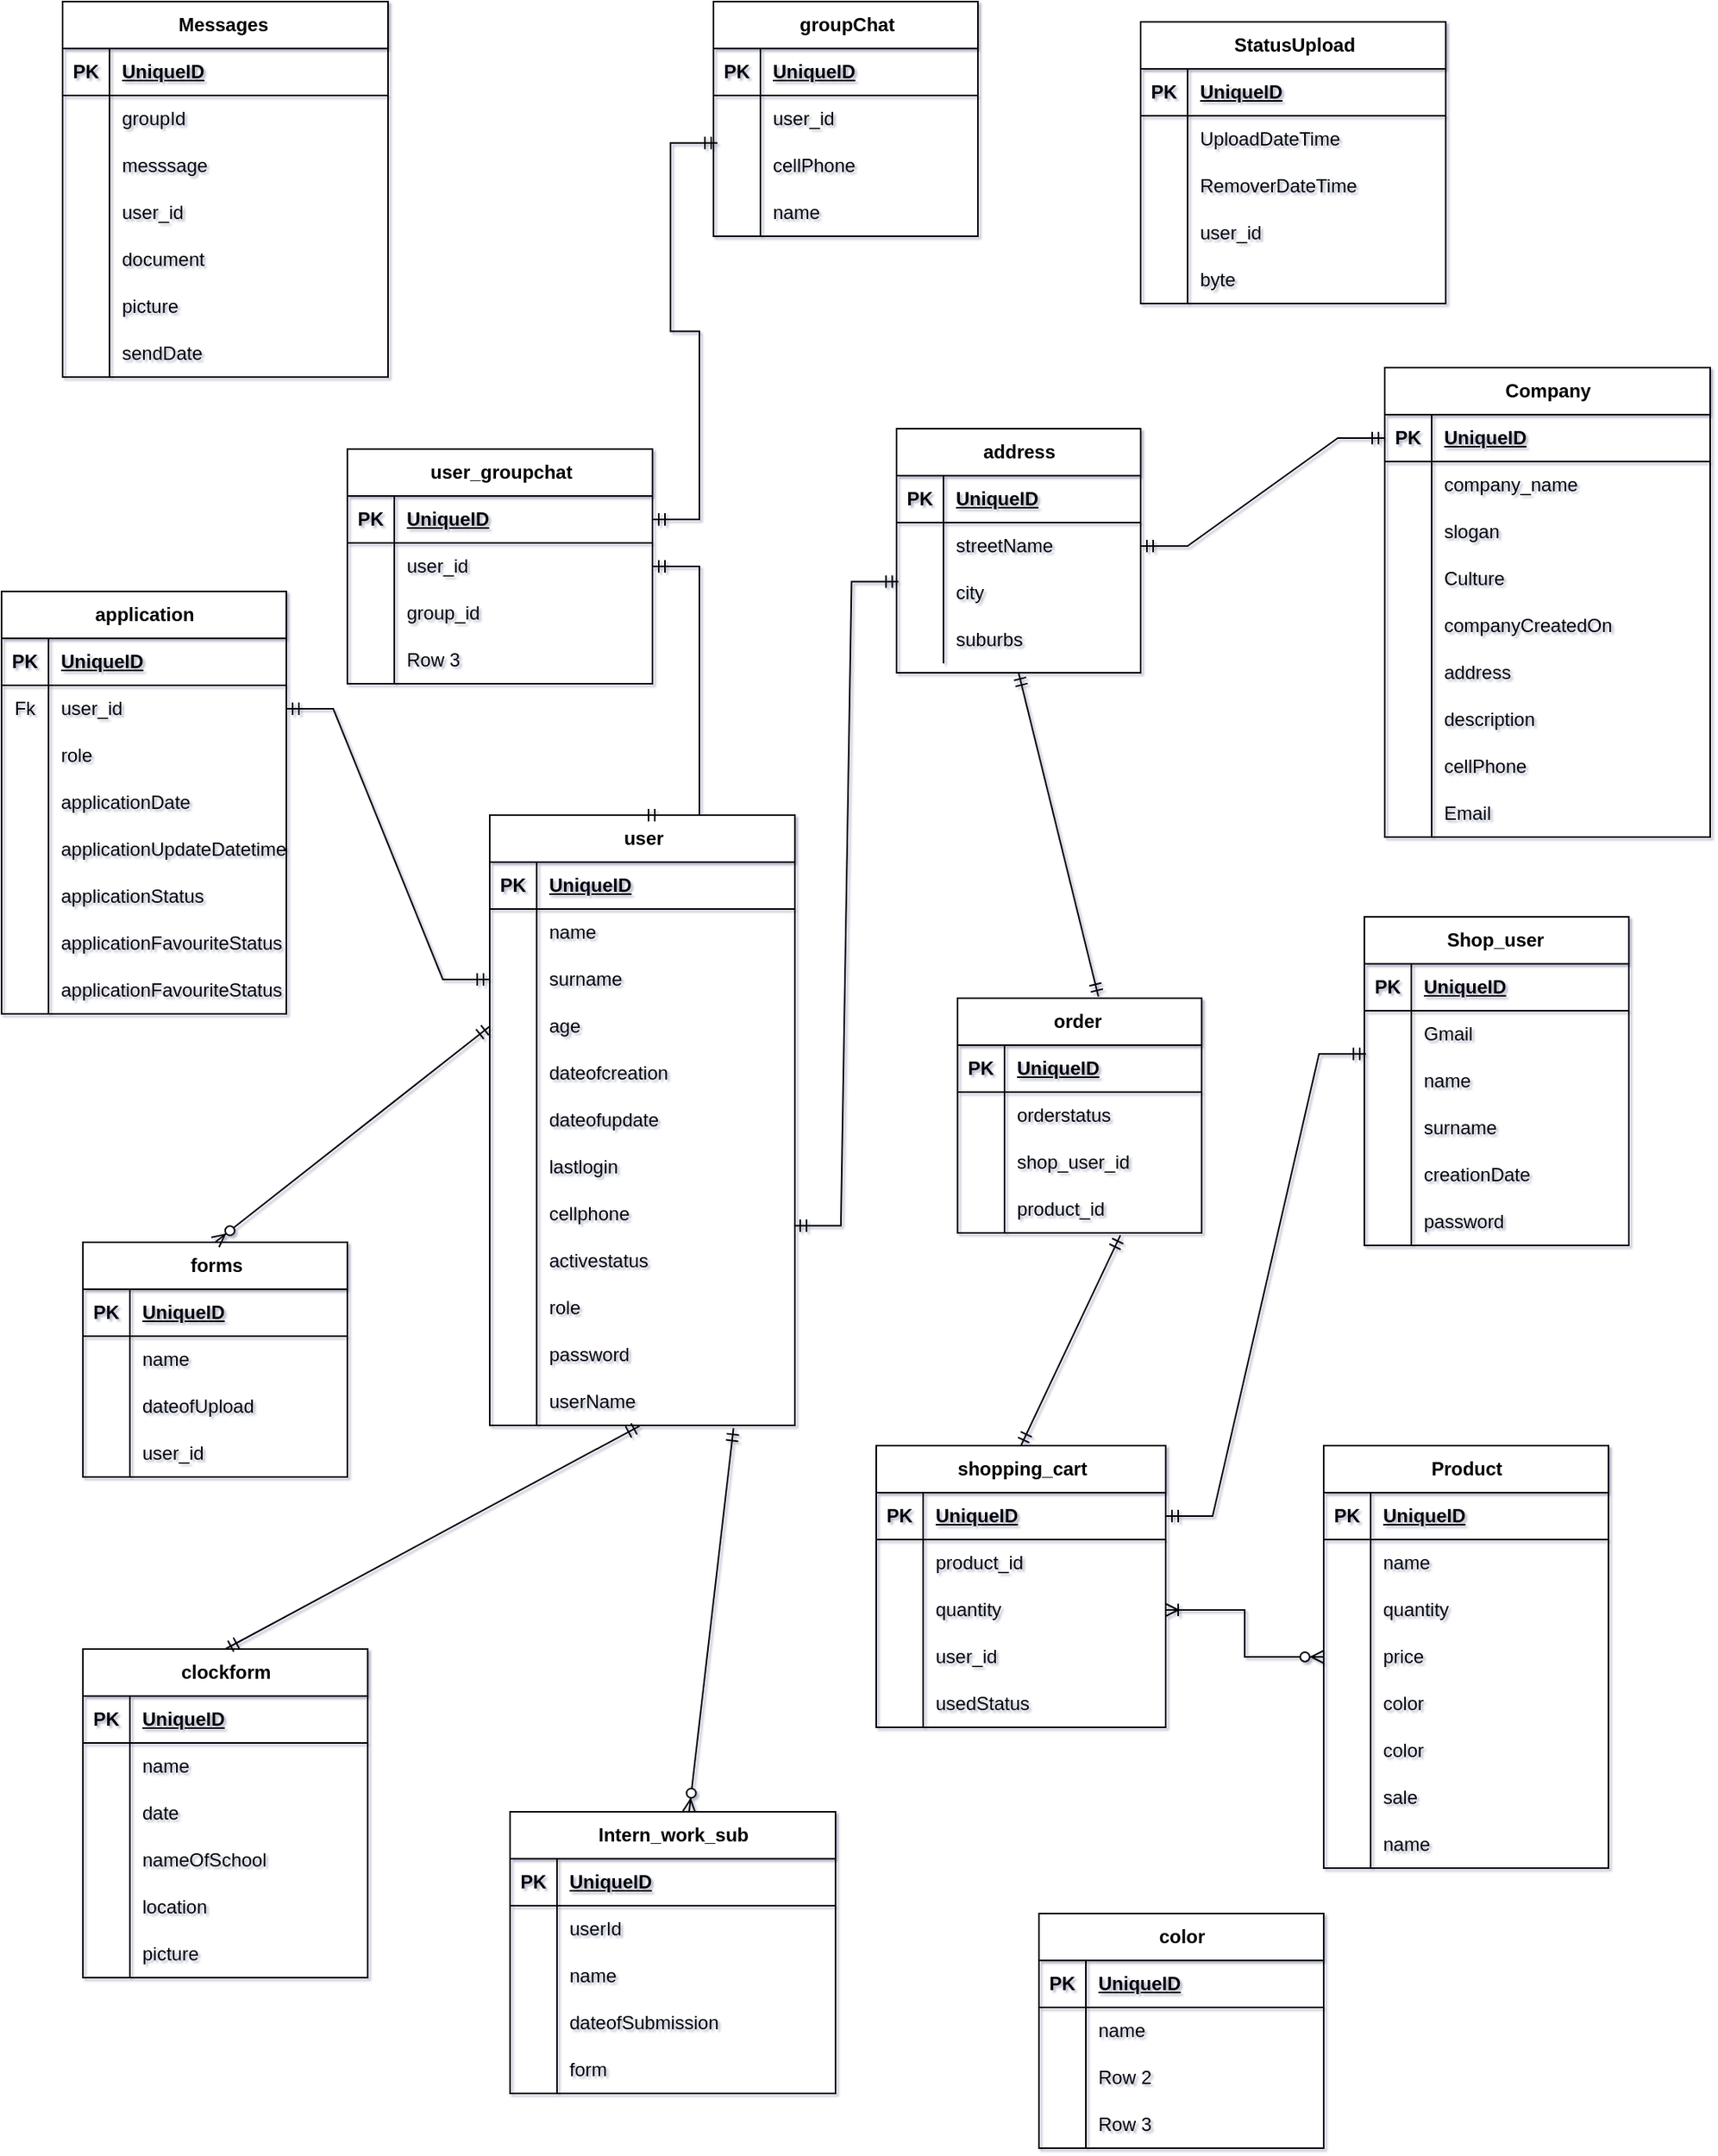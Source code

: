 <mxfile version="24.4.0" type="device">
  <diagram name="Page-1" id="SnaGaOoMFh0aa0sUiq20">
    <mxGraphModel dx="2117" dy="629" grid="1" gridSize="13" guides="0" tooltips="1" connect="1" arrows="1" fold="1" page="1" pageScale="1" pageWidth="827" pageHeight="1169" background="#FFFFFF" math="0" shadow="1">
      <root>
        <mxCell id="0" />
        <mxCell id="1" parent="0" />
        <mxCell id="bZULOVoKFfX1UJT-CeZk-26" value="user" style="shape=table;startSize=30;container=1;collapsible=1;childLayout=tableLayout;fixedRows=1;rowLines=0;fontStyle=1;align=center;resizeLast=1;html=1;" parent="1" vertex="1">
          <mxGeometry x="208" y="533" width="195" height="390" as="geometry" />
        </mxCell>
        <mxCell id="bZULOVoKFfX1UJT-CeZk-27" value="" style="shape=tableRow;horizontal=0;startSize=0;swimlaneHead=0;swimlaneBody=0;fillColor=none;collapsible=0;dropTarget=0;points=[[0,0.5],[1,0.5]];portConstraint=eastwest;top=0;left=0;right=0;bottom=1;" parent="bZULOVoKFfX1UJT-CeZk-26" vertex="1">
          <mxGeometry y="30" width="195" height="30" as="geometry" />
        </mxCell>
        <mxCell id="bZULOVoKFfX1UJT-CeZk-28" value="PK" style="shape=partialRectangle;connectable=0;fillColor=none;top=0;left=0;bottom=0;right=0;fontStyle=1;overflow=hidden;whiteSpace=wrap;html=1;" parent="bZULOVoKFfX1UJT-CeZk-27" vertex="1">
          <mxGeometry width="30" height="30" as="geometry">
            <mxRectangle width="30" height="30" as="alternateBounds" />
          </mxGeometry>
        </mxCell>
        <mxCell id="bZULOVoKFfX1UJT-CeZk-29" value="UniqueID" style="shape=partialRectangle;connectable=0;fillColor=none;top=0;left=0;bottom=0;right=0;align=left;spacingLeft=6;fontStyle=5;overflow=hidden;whiteSpace=wrap;html=1;" parent="bZULOVoKFfX1UJT-CeZk-27" vertex="1">
          <mxGeometry x="30" width="165" height="30" as="geometry">
            <mxRectangle width="165" height="30" as="alternateBounds" />
          </mxGeometry>
        </mxCell>
        <mxCell id="bZULOVoKFfX1UJT-CeZk-30" value="" style="shape=tableRow;horizontal=0;startSize=0;swimlaneHead=0;swimlaneBody=0;fillColor=none;collapsible=0;dropTarget=0;points=[[0,0.5],[1,0.5]];portConstraint=eastwest;top=0;left=0;right=0;bottom=0;" parent="bZULOVoKFfX1UJT-CeZk-26" vertex="1">
          <mxGeometry y="60" width="195" height="30" as="geometry" />
        </mxCell>
        <mxCell id="bZULOVoKFfX1UJT-CeZk-31" value="" style="shape=partialRectangle;connectable=0;fillColor=none;top=0;left=0;bottom=0;right=0;editable=1;overflow=hidden;whiteSpace=wrap;html=1;" parent="bZULOVoKFfX1UJT-CeZk-30" vertex="1">
          <mxGeometry width="30" height="30" as="geometry">
            <mxRectangle width="30" height="30" as="alternateBounds" />
          </mxGeometry>
        </mxCell>
        <mxCell id="bZULOVoKFfX1UJT-CeZk-32" value="name" style="shape=partialRectangle;connectable=0;fillColor=none;top=0;left=0;bottom=0;right=0;align=left;spacingLeft=6;overflow=hidden;whiteSpace=wrap;html=1;" parent="bZULOVoKFfX1UJT-CeZk-30" vertex="1">
          <mxGeometry x="30" width="165" height="30" as="geometry">
            <mxRectangle width="165" height="30" as="alternateBounds" />
          </mxGeometry>
        </mxCell>
        <mxCell id="bZULOVoKFfX1UJT-CeZk-33" value="" style="shape=tableRow;horizontal=0;startSize=0;swimlaneHead=0;swimlaneBody=0;fillColor=none;collapsible=0;dropTarget=0;points=[[0,0.5],[1,0.5]];portConstraint=eastwest;top=0;left=0;right=0;bottom=0;" parent="bZULOVoKFfX1UJT-CeZk-26" vertex="1">
          <mxGeometry y="90" width="195" height="30" as="geometry" />
        </mxCell>
        <mxCell id="bZULOVoKFfX1UJT-CeZk-34" value="" style="shape=partialRectangle;connectable=0;fillColor=none;top=0;left=0;bottom=0;right=0;editable=1;overflow=hidden;whiteSpace=wrap;html=1;" parent="bZULOVoKFfX1UJT-CeZk-33" vertex="1">
          <mxGeometry width="30" height="30" as="geometry">
            <mxRectangle width="30" height="30" as="alternateBounds" />
          </mxGeometry>
        </mxCell>
        <mxCell id="bZULOVoKFfX1UJT-CeZk-35" value="surname" style="shape=partialRectangle;connectable=0;fillColor=none;top=0;left=0;bottom=0;right=0;align=left;spacingLeft=6;overflow=hidden;whiteSpace=wrap;html=1;" parent="bZULOVoKFfX1UJT-CeZk-33" vertex="1">
          <mxGeometry x="30" width="165" height="30" as="geometry">
            <mxRectangle width="165" height="30" as="alternateBounds" />
          </mxGeometry>
        </mxCell>
        <mxCell id="bZULOVoKFfX1UJT-CeZk-36" value="" style="shape=tableRow;horizontal=0;startSize=0;swimlaneHead=0;swimlaneBody=0;fillColor=none;collapsible=0;dropTarget=0;points=[[0,0.5],[1,0.5]];portConstraint=eastwest;top=0;left=0;right=0;bottom=0;" parent="bZULOVoKFfX1UJT-CeZk-26" vertex="1">
          <mxGeometry y="120" width="195" height="30" as="geometry" />
        </mxCell>
        <mxCell id="bZULOVoKFfX1UJT-CeZk-37" value="" style="shape=partialRectangle;connectable=0;fillColor=none;top=0;left=0;bottom=0;right=0;editable=1;overflow=hidden;whiteSpace=wrap;html=1;" parent="bZULOVoKFfX1UJT-CeZk-36" vertex="1">
          <mxGeometry width="30" height="30" as="geometry">
            <mxRectangle width="30" height="30" as="alternateBounds" />
          </mxGeometry>
        </mxCell>
        <mxCell id="bZULOVoKFfX1UJT-CeZk-38" value="age" style="shape=partialRectangle;connectable=0;fillColor=none;top=0;left=0;bottom=0;right=0;align=left;spacingLeft=6;overflow=hidden;whiteSpace=wrap;html=1;" parent="bZULOVoKFfX1UJT-CeZk-36" vertex="1">
          <mxGeometry x="30" width="165" height="30" as="geometry">
            <mxRectangle width="165" height="30" as="alternateBounds" />
          </mxGeometry>
        </mxCell>
        <mxCell id="bZULOVoKFfX1UJT-CeZk-79" value="" style="shape=tableRow;horizontal=0;startSize=0;swimlaneHead=0;swimlaneBody=0;fillColor=none;collapsible=0;dropTarget=0;points=[[0,0.5],[1,0.5]];portConstraint=eastwest;top=0;left=0;right=0;bottom=0;" parent="bZULOVoKFfX1UJT-CeZk-26" vertex="1">
          <mxGeometry y="150" width="195" height="30" as="geometry" />
        </mxCell>
        <mxCell id="bZULOVoKFfX1UJT-CeZk-80" value="" style="shape=partialRectangle;connectable=0;fillColor=none;top=0;left=0;bottom=0;right=0;editable=1;overflow=hidden;whiteSpace=wrap;html=1;" parent="bZULOVoKFfX1UJT-CeZk-79" vertex="1">
          <mxGeometry width="30" height="30" as="geometry">
            <mxRectangle width="30" height="30" as="alternateBounds" />
          </mxGeometry>
        </mxCell>
        <mxCell id="bZULOVoKFfX1UJT-CeZk-81" value="dateofcreation" style="shape=partialRectangle;connectable=0;fillColor=none;top=0;left=0;bottom=0;right=0;align=left;spacingLeft=6;overflow=hidden;whiteSpace=wrap;html=1;" parent="bZULOVoKFfX1UJT-CeZk-79" vertex="1">
          <mxGeometry x="30" width="165" height="30" as="geometry">
            <mxRectangle width="165" height="30" as="alternateBounds" />
          </mxGeometry>
        </mxCell>
        <mxCell id="bZULOVoKFfX1UJT-CeZk-82" value="" style="shape=tableRow;horizontal=0;startSize=0;swimlaneHead=0;swimlaneBody=0;fillColor=none;collapsible=0;dropTarget=0;points=[[0,0.5],[1,0.5]];portConstraint=eastwest;top=0;left=0;right=0;bottom=0;" parent="bZULOVoKFfX1UJT-CeZk-26" vertex="1">
          <mxGeometry y="180" width="195" height="30" as="geometry" />
        </mxCell>
        <mxCell id="bZULOVoKFfX1UJT-CeZk-83" value="" style="shape=partialRectangle;connectable=0;fillColor=none;top=0;left=0;bottom=0;right=0;editable=1;overflow=hidden;whiteSpace=wrap;html=1;" parent="bZULOVoKFfX1UJT-CeZk-82" vertex="1">
          <mxGeometry width="30" height="30" as="geometry">
            <mxRectangle width="30" height="30" as="alternateBounds" />
          </mxGeometry>
        </mxCell>
        <mxCell id="bZULOVoKFfX1UJT-CeZk-84" value="dateofupdate" style="shape=partialRectangle;connectable=0;fillColor=none;top=0;left=0;bottom=0;right=0;align=left;spacingLeft=6;overflow=hidden;whiteSpace=wrap;html=1;" parent="bZULOVoKFfX1UJT-CeZk-82" vertex="1">
          <mxGeometry x="30" width="165" height="30" as="geometry">
            <mxRectangle width="165" height="30" as="alternateBounds" />
          </mxGeometry>
        </mxCell>
        <mxCell id="bZULOVoKFfX1UJT-CeZk-85" value="" style="shape=tableRow;horizontal=0;startSize=0;swimlaneHead=0;swimlaneBody=0;fillColor=none;collapsible=0;dropTarget=0;points=[[0,0.5],[1,0.5]];portConstraint=eastwest;top=0;left=0;right=0;bottom=0;" parent="bZULOVoKFfX1UJT-CeZk-26" vertex="1">
          <mxGeometry y="210" width="195" height="30" as="geometry" />
        </mxCell>
        <mxCell id="bZULOVoKFfX1UJT-CeZk-86" value="" style="shape=partialRectangle;connectable=0;fillColor=none;top=0;left=0;bottom=0;right=0;editable=1;overflow=hidden;whiteSpace=wrap;html=1;" parent="bZULOVoKFfX1UJT-CeZk-85" vertex="1">
          <mxGeometry width="30" height="30" as="geometry">
            <mxRectangle width="30" height="30" as="alternateBounds" />
          </mxGeometry>
        </mxCell>
        <mxCell id="bZULOVoKFfX1UJT-CeZk-87" value="lastlogin" style="shape=partialRectangle;connectable=0;fillColor=none;top=0;left=0;bottom=0;right=0;align=left;spacingLeft=6;overflow=hidden;whiteSpace=wrap;html=1;" parent="bZULOVoKFfX1UJT-CeZk-85" vertex="1">
          <mxGeometry x="30" width="165" height="30" as="geometry">
            <mxRectangle width="165" height="30" as="alternateBounds" />
          </mxGeometry>
        </mxCell>
        <mxCell id="bZULOVoKFfX1UJT-CeZk-115" value="" style="shape=tableRow;horizontal=0;startSize=0;swimlaneHead=0;swimlaneBody=0;fillColor=none;collapsible=0;dropTarget=0;points=[[0,0.5],[1,0.5]];portConstraint=eastwest;top=0;left=0;right=0;bottom=0;" parent="bZULOVoKFfX1UJT-CeZk-26" vertex="1">
          <mxGeometry y="240" width="195" height="30" as="geometry" />
        </mxCell>
        <mxCell id="bZULOVoKFfX1UJT-CeZk-116" value="" style="shape=partialRectangle;connectable=0;fillColor=none;top=0;left=0;bottom=0;right=0;editable=1;overflow=hidden;whiteSpace=wrap;html=1;" parent="bZULOVoKFfX1UJT-CeZk-115" vertex="1">
          <mxGeometry width="30" height="30" as="geometry">
            <mxRectangle width="30" height="30" as="alternateBounds" />
          </mxGeometry>
        </mxCell>
        <mxCell id="bZULOVoKFfX1UJT-CeZk-117" value="cellphone" style="shape=partialRectangle;connectable=0;fillColor=none;top=0;left=0;bottom=0;right=0;align=left;spacingLeft=6;overflow=hidden;whiteSpace=wrap;html=1;" parent="bZULOVoKFfX1UJT-CeZk-115" vertex="1">
          <mxGeometry x="30" width="165" height="30" as="geometry">
            <mxRectangle width="165" height="30" as="alternateBounds" />
          </mxGeometry>
        </mxCell>
        <mxCell id="bZULOVoKFfX1UJT-CeZk-143" value="" style="shape=tableRow;horizontal=0;startSize=0;swimlaneHead=0;swimlaneBody=0;fillColor=none;collapsible=0;dropTarget=0;points=[[0,0.5],[1,0.5]];portConstraint=eastwest;top=0;left=0;right=0;bottom=0;" parent="bZULOVoKFfX1UJT-CeZk-26" vertex="1">
          <mxGeometry y="270" width="195" height="30" as="geometry" />
        </mxCell>
        <mxCell id="bZULOVoKFfX1UJT-CeZk-144" value="" style="shape=partialRectangle;connectable=0;fillColor=none;top=0;left=0;bottom=0;right=0;editable=1;overflow=hidden;whiteSpace=wrap;html=1;" parent="bZULOVoKFfX1UJT-CeZk-143" vertex="1">
          <mxGeometry width="30" height="30" as="geometry">
            <mxRectangle width="30" height="30" as="alternateBounds" />
          </mxGeometry>
        </mxCell>
        <mxCell id="bZULOVoKFfX1UJT-CeZk-145" value="activestatus" style="shape=partialRectangle;connectable=0;fillColor=none;top=0;left=0;bottom=0;right=0;align=left;spacingLeft=6;overflow=hidden;whiteSpace=wrap;html=1;" parent="bZULOVoKFfX1UJT-CeZk-143" vertex="1">
          <mxGeometry x="30" width="165" height="30" as="geometry">
            <mxRectangle width="165" height="30" as="alternateBounds" />
          </mxGeometry>
        </mxCell>
        <mxCell id="bZULOVoKFfX1UJT-CeZk-164" value="" style="shape=tableRow;horizontal=0;startSize=0;swimlaneHead=0;swimlaneBody=0;fillColor=none;collapsible=0;dropTarget=0;points=[[0,0.5],[1,0.5]];portConstraint=eastwest;top=0;left=0;right=0;bottom=0;" parent="bZULOVoKFfX1UJT-CeZk-26" vertex="1">
          <mxGeometry y="300" width="195" height="30" as="geometry" />
        </mxCell>
        <mxCell id="bZULOVoKFfX1UJT-CeZk-165" value="" style="shape=partialRectangle;connectable=0;fillColor=none;top=0;left=0;bottom=0;right=0;editable=1;overflow=hidden;whiteSpace=wrap;html=1;" parent="bZULOVoKFfX1UJT-CeZk-164" vertex="1">
          <mxGeometry width="30" height="30" as="geometry">
            <mxRectangle width="30" height="30" as="alternateBounds" />
          </mxGeometry>
        </mxCell>
        <mxCell id="bZULOVoKFfX1UJT-CeZk-166" value="role" style="shape=partialRectangle;connectable=0;fillColor=none;top=0;left=0;bottom=0;right=0;align=left;spacingLeft=6;overflow=hidden;whiteSpace=wrap;html=1;" parent="bZULOVoKFfX1UJT-CeZk-164" vertex="1">
          <mxGeometry x="30" width="165" height="30" as="geometry">
            <mxRectangle width="165" height="30" as="alternateBounds" />
          </mxGeometry>
        </mxCell>
        <mxCell id="bZULOVoKFfX1UJT-CeZk-177" value="" style="shape=tableRow;horizontal=0;startSize=0;swimlaneHead=0;swimlaneBody=0;fillColor=none;collapsible=0;dropTarget=0;points=[[0,0.5],[1,0.5]];portConstraint=eastwest;top=0;left=0;right=0;bottom=0;" parent="bZULOVoKFfX1UJT-CeZk-26" vertex="1">
          <mxGeometry y="330" width="195" height="30" as="geometry" />
        </mxCell>
        <mxCell id="bZULOVoKFfX1UJT-CeZk-178" value="" style="shape=partialRectangle;connectable=0;fillColor=none;top=0;left=0;bottom=0;right=0;editable=1;overflow=hidden;whiteSpace=wrap;html=1;" parent="bZULOVoKFfX1UJT-CeZk-177" vertex="1">
          <mxGeometry width="30" height="30" as="geometry">
            <mxRectangle width="30" height="30" as="alternateBounds" />
          </mxGeometry>
        </mxCell>
        <mxCell id="bZULOVoKFfX1UJT-CeZk-179" value="password" style="shape=partialRectangle;connectable=0;fillColor=none;top=0;left=0;bottom=0;right=0;align=left;spacingLeft=6;overflow=hidden;whiteSpace=wrap;html=1;" parent="bZULOVoKFfX1UJT-CeZk-177" vertex="1">
          <mxGeometry x="30" width="165" height="30" as="geometry">
            <mxRectangle width="165" height="30" as="alternateBounds" />
          </mxGeometry>
        </mxCell>
        <mxCell id="b0XXpLJx3_CfFD7AVEI--181" value="" style="shape=tableRow;horizontal=0;startSize=0;swimlaneHead=0;swimlaneBody=0;fillColor=none;collapsible=0;dropTarget=0;points=[[0,0.5],[1,0.5]];portConstraint=eastwest;top=0;left=0;right=0;bottom=0;" parent="bZULOVoKFfX1UJT-CeZk-26" vertex="1">
          <mxGeometry y="360" width="195" height="30" as="geometry" />
        </mxCell>
        <mxCell id="b0XXpLJx3_CfFD7AVEI--182" value="" style="shape=partialRectangle;connectable=0;fillColor=none;top=0;left=0;bottom=0;right=0;editable=1;overflow=hidden;whiteSpace=wrap;html=1;" parent="b0XXpLJx3_CfFD7AVEI--181" vertex="1">
          <mxGeometry width="30" height="30" as="geometry">
            <mxRectangle width="30" height="30" as="alternateBounds" />
          </mxGeometry>
        </mxCell>
        <mxCell id="b0XXpLJx3_CfFD7AVEI--183" value="userName" style="shape=partialRectangle;connectable=0;fillColor=none;top=0;left=0;bottom=0;right=0;align=left;spacingLeft=6;overflow=hidden;whiteSpace=wrap;html=1;" parent="b0XXpLJx3_CfFD7AVEI--181" vertex="1">
          <mxGeometry x="30" width="165" height="30" as="geometry">
            <mxRectangle width="165" height="30" as="alternateBounds" />
          </mxGeometry>
        </mxCell>
        <mxCell id="bZULOVoKFfX1UJT-CeZk-53" value="forms" style="shape=table;startSize=30;container=1;collapsible=1;childLayout=tableLayout;fixedRows=1;rowLines=0;fontStyle=1;align=center;resizeLast=1;html=1;" parent="1" vertex="1">
          <mxGeometry x="-52" y="806" width="169" height="150" as="geometry" />
        </mxCell>
        <mxCell id="bZULOVoKFfX1UJT-CeZk-54" value="" style="shape=tableRow;horizontal=0;startSize=0;swimlaneHead=0;swimlaneBody=0;fillColor=none;collapsible=0;dropTarget=0;points=[[0,0.5],[1,0.5]];portConstraint=eastwest;top=0;left=0;right=0;bottom=1;" parent="bZULOVoKFfX1UJT-CeZk-53" vertex="1">
          <mxGeometry y="30" width="169" height="30" as="geometry" />
        </mxCell>
        <mxCell id="bZULOVoKFfX1UJT-CeZk-55" value="PK" style="shape=partialRectangle;connectable=0;fillColor=none;top=0;left=0;bottom=0;right=0;fontStyle=1;overflow=hidden;whiteSpace=wrap;html=1;" parent="bZULOVoKFfX1UJT-CeZk-54" vertex="1">
          <mxGeometry width="30" height="30" as="geometry">
            <mxRectangle width="30" height="30" as="alternateBounds" />
          </mxGeometry>
        </mxCell>
        <mxCell id="bZULOVoKFfX1UJT-CeZk-56" value="UniqueID" style="shape=partialRectangle;connectable=0;fillColor=none;top=0;left=0;bottom=0;right=0;align=left;spacingLeft=6;fontStyle=5;overflow=hidden;whiteSpace=wrap;html=1;" parent="bZULOVoKFfX1UJT-CeZk-54" vertex="1">
          <mxGeometry x="30" width="139" height="30" as="geometry">
            <mxRectangle width="139" height="30" as="alternateBounds" />
          </mxGeometry>
        </mxCell>
        <mxCell id="bZULOVoKFfX1UJT-CeZk-57" value="" style="shape=tableRow;horizontal=0;startSize=0;swimlaneHead=0;swimlaneBody=0;fillColor=none;collapsible=0;dropTarget=0;points=[[0,0.5],[1,0.5]];portConstraint=eastwest;top=0;left=0;right=0;bottom=0;" parent="bZULOVoKFfX1UJT-CeZk-53" vertex="1">
          <mxGeometry y="60" width="169" height="30" as="geometry" />
        </mxCell>
        <mxCell id="bZULOVoKFfX1UJT-CeZk-58" value="" style="shape=partialRectangle;connectable=0;fillColor=none;top=0;left=0;bottom=0;right=0;editable=1;overflow=hidden;whiteSpace=wrap;html=1;" parent="bZULOVoKFfX1UJT-CeZk-57" vertex="1">
          <mxGeometry width="30" height="30" as="geometry">
            <mxRectangle width="30" height="30" as="alternateBounds" />
          </mxGeometry>
        </mxCell>
        <mxCell id="bZULOVoKFfX1UJT-CeZk-59" value="name" style="shape=partialRectangle;connectable=0;fillColor=none;top=0;left=0;bottom=0;right=0;align=left;spacingLeft=6;overflow=hidden;whiteSpace=wrap;html=1;" parent="bZULOVoKFfX1UJT-CeZk-57" vertex="1">
          <mxGeometry x="30" width="139" height="30" as="geometry">
            <mxRectangle width="139" height="30" as="alternateBounds" />
          </mxGeometry>
        </mxCell>
        <mxCell id="bZULOVoKFfX1UJT-CeZk-60" value="" style="shape=tableRow;horizontal=0;startSize=0;swimlaneHead=0;swimlaneBody=0;fillColor=none;collapsible=0;dropTarget=0;points=[[0,0.5],[1,0.5]];portConstraint=eastwest;top=0;left=0;right=0;bottom=0;" parent="bZULOVoKFfX1UJT-CeZk-53" vertex="1">
          <mxGeometry y="90" width="169" height="30" as="geometry" />
        </mxCell>
        <mxCell id="bZULOVoKFfX1UJT-CeZk-61" value="" style="shape=partialRectangle;connectable=0;fillColor=none;top=0;left=0;bottom=0;right=0;editable=1;overflow=hidden;whiteSpace=wrap;html=1;" parent="bZULOVoKFfX1UJT-CeZk-60" vertex="1">
          <mxGeometry width="30" height="30" as="geometry">
            <mxRectangle width="30" height="30" as="alternateBounds" />
          </mxGeometry>
        </mxCell>
        <mxCell id="bZULOVoKFfX1UJT-CeZk-62" value="dateofUpload&amp;nbsp;" style="shape=partialRectangle;connectable=0;fillColor=none;top=0;left=0;bottom=0;right=0;align=left;spacingLeft=6;overflow=hidden;whiteSpace=wrap;html=1;" parent="bZULOVoKFfX1UJT-CeZk-60" vertex="1">
          <mxGeometry x="30" width="139" height="30" as="geometry">
            <mxRectangle width="139" height="30" as="alternateBounds" />
          </mxGeometry>
        </mxCell>
        <mxCell id="bZULOVoKFfX1UJT-CeZk-63" value="" style="shape=tableRow;horizontal=0;startSize=0;swimlaneHead=0;swimlaneBody=0;fillColor=none;collapsible=0;dropTarget=0;points=[[0,0.5],[1,0.5]];portConstraint=eastwest;top=0;left=0;right=0;bottom=0;" parent="bZULOVoKFfX1UJT-CeZk-53" vertex="1">
          <mxGeometry y="120" width="169" height="30" as="geometry" />
        </mxCell>
        <mxCell id="bZULOVoKFfX1UJT-CeZk-64" value="" style="shape=partialRectangle;connectable=0;fillColor=none;top=0;left=0;bottom=0;right=0;editable=1;overflow=hidden;whiteSpace=wrap;html=1;" parent="bZULOVoKFfX1UJT-CeZk-63" vertex="1">
          <mxGeometry width="30" height="30" as="geometry">
            <mxRectangle width="30" height="30" as="alternateBounds" />
          </mxGeometry>
        </mxCell>
        <mxCell id="bZULOVoKFfX1UJT-CeZk-65" value="user_id" style="shape=partialRectangle;connectable=0;fillColor=none;top=0;left=0;bottom=0;right=0;align=left;spacingLeft=6;overflow=hidden;whiteSpace=wrap;html=1;" parent="bZULOVoKFfX1UJT-CeZk-63" vertex="1">
          <mxGeometry x="30" width="139" height="30" as="geometry">
            <mxRectangle width="139" height="30" as="alternateBounds" />
          </mxGeometry>
        </mxCell>
        <mxCell id="bZULOVoKFfX1UJT-CeZk-66" value="clockform" style="shape=table;startSize=30;container=1;collapsible=1;childLayout=tableLayout;fixedRows=1;rowLines=0;fontStyle=1;align=center;resizeLast=1;html=1;" parent="1" vertex="1">
          <mxGeometry x="-52" y="1066" width="182" height="210" as="geometry" />
        </mxCell>
        <mxCell id="bZULOVoKFfX1UJT-CeZk-67" value="" style="shape=tableRow;horizontal=0;startSize=0;swimlaneHead=0;swimlaneBody=0;fillColor=none;collapsible=0;dropTarget=0;points=[[0,0.5],[1,0.5]];portConstraint=eastwest;top=0;left=0;right=0;bottom=1;" parent="bZULOVoKFfX1UJT-CeZk-66" vertex="1">
          <mxGeometry y="30" width="182" height="30" as="geometry" />
        </mxCell>
        <mxCell id="bZULOVoKFfX1UJT-CeZk-68" value="PK" style="shape=partialRectangle;connectable=0;fillColor=none;top=0;left=0;bottom=0;right=0;fontStyle=1;overflow=hidden;whiteSpace=wrap;html=1;" parent="bZULOVoKFfX1UJT-CeZk-67" vertex="1">
          <mxGeometry width="30" height="30" as="geometry">
            <mxRectangle width="30" height="30" as="alternateBounds" />
          </mxGeometry>
        </mxCell>
        <mxCell id="bZULOVoKFfX1UJT-CeZk-69" value="UniqueID" style="shape=partialRectangle;connectable=0;fillColor=none;top=0;left=0;bottom=0;right=0;align=left;spacingLeft=6;fontStyle=5;overflow=hidden;whiteSpace=wrap;html=1;" parent="bZULOVoKFfX1UJT-CeZk-67" vertex="1">
          <mxGeometry x="30" width="152" height="30" as="geometry">
            <mxRectangle width="152" height="30" as="alternateBounds" />
          </mxGeometry>
        </mxCell>
        <mxCell id="b0XXpLJx3_CfFD7AVEI--118" value="" style="shape=tableRow;horizontal=0;startSize=0;swimlaneHead=0;swimlaneBody=0;fillColor=none;collapsible=0;dropTarget=0;points=[[0,0.5],[1,0.5]];portConstraint=eastwest;top=0;left=0;right=0;bottom=0;" parent="bZULOVoKFfX1UJT-CeZk-66" vertex="1">
          <mxGeometry y="60" width="182" height="30" as="geometry" />
        </mxCell>
        <mxCell id="b0XXpLJx3_CfFD7AVEI--119" value="" style="shape=partialRectangle;connectable=0;fillColor=none;top=0;left=0;bottom=0;right=0;editable=1;overflow=hidden;whiteSpace=wrap;html=1;" parent="b0XXpLJx3_CfFD7AVEI--118" vertex="1">
          <mxGeometry width="30" height="30" as="geometry">
            <mxRectangle width="30" height="30" as="alternateBounds" />
          </mxGeometry>
        </mxCell>
        <mxCell id="b0XXpLJx3_CfFD7AVEI--120" value="name" style="shape=partialRectangle;connectable=0;fillColor=none;top=0;left=0;bottom=0;right=0;align=left;spacingLeft=6;overflow=hidden;whiteSpace=wrap;html=1;" parent="b0XXpLJx3_CfFD7AVEI--118" vertex="1">
          <mxGeometry x="30" width="152" height="30" as="geometry">
            <mxRectangle width="152" height="30" as="alternateBounds" />
          </mxGeometry>
        </mxCell>
        <mxCell id="bZULOVoKFfX1UJT-CeZk-70" value="" style="shape=tableRow;horizontal=0;startSize=0;swimlaneHead=0;swimlaneBody=0;fillColor=none;collapsible=0;dropTarget=0;points=[[0,0.5],[1,0.5]];portConstraint=eastwest;top=0;left=0;right=0;bottom=0;" parent="bZULOVoKFfX1UJT-CeZk-66" vertex="1">
          <mxGeometry y="90" width="182" height="30" as="geometry" />
        </mxCell>
        <mxCell id="bZULOVoKFfX1UJT-CeZk-71" value="" style="shape=partialRectangle;connectable=0;fillColor=none;top=0;left=0;bottom=0;right=0;editable=1;overflow=hidden;whiteSpace=wrap;html=1;" parent="bZULOVoKFfX1UJT-CeZk-70" vertex="1">
          <mxGeometry width="30" height="30" as="geometry">
            <mxRectangle width="30" height="30" as="alternateBounds" />
          </mxGeometry>
        </mxCell>
        <mxCell id="bZULOVoKFfX1UJT-CeZk-72" value="date" style="shape=partialRectangle;connectable=0;fillColor=none;top=0;left=0;bottom=0;right=0;align=left;spacingLeft=6;overflow=hidden;whiteSpace=wrap;html=1;" parent="bZULOVoKFfX1UJT-CeZk-70" vertex="1">
          <mxGeometry x="30" width="152" height="30" as="geometry">
            <mxRectangle width="152" height="30" as="alternateBounds" />
          </mxGeometry>
        </mxCell>
        <mxCell id="bZULOVoKFfX1UJT-CeZk-73" value="" style="shape=tableRow;horizontal=0;startSize=0;swimlaneHead=0;swimlaneBody=0;fillColor=none;collapsible=0;dropTarget=0;points=[[0,0.5],[1,0.5]];portConstraint=eastwest;top=0;left=0;right=0;bottom=0;" parent="bZULOVoKFfX1UJT-CeZk-66" vertex="1">
          <mxGeometry y="120" width="182" height="30" as="geometry" />
        </mxCell>
        <mxCell id="bZULOVoKFfX1UJT-CeZk-74" value="" style="shape=partialRectangle;connectable=0;fillColor=none;top=0;left=0;bottom=0;right=0;editable=1;overflow=hidden;whiteSpace=wrap;html=1;" parent="bZULOVoKFfX1UJT-CeZk-73" vertex="1">
          <mxGeometry width="30" height="30" as="geometry">
            <mxRectangle width="30" height="30" as="alternateBounds" />
          </mxGeometry>
        </mxCell>
        <mxCell id="bZULOVoKFfX1UJT-CeZk-75" value="nameOfSchool" style="shape=partialRectangle;connectable=0;fillColor=none;top=0;left=0;bottom=0;right=0;align=left;spacingLeft=6;overflow=hidden;whiteSpace=wrap;html=1;" parent="bZULOVoKFfX1UJT-CeZk-73" vertex="1">
          <mxGeometry x="30" width="152" height="30" as="geometry">
            <mxRectangle width="152" height="30" as="alternateBounds" />
          </mxGeometry>
        </mxCell>
        <mxCell id="bZULOVoKFfX1UJT-CeZk-76" value="" style="shape=tableRow;horizontal=0;startSize=0;swimlaneHead=0;swimlaneBody=0;fillColor=none;collapsible=0;dropTarget=0;points=[[0,0.5],[1,0.5]];portConstraint=eastwest;top=0;left=0;right=0;bottom=0;" parent="bZULOVoKFfX1UJT-CeZk-66" vertex="1">
          <mxGeometry y="150" width="182" height="30" as="geometry" />
        </mxCell>
        <mxCell id="bZULOVoKFfX1UJT-CeZk-77" value="" style="shape=partialRectangle;connectable=0;fillColor=none;top=0;left=0;bottom=0;right=0;editable=1;overflow=hidden;whiteSpace=wrap;html=1;" parent="bZULOVoKFfX1UJT-CeZk-76" vertex="1">
          <mxGeometry width="30" height="30" as="geometry">
            <mxRectangle width="30" height="30" as="alternateBounds" />
          </mxGeometry>
        </mxCell>
        <mxCell id="bZULOVoKFfX1UJT-CeZk-78" value="location" style="shape=partialRectangle;connectable=0;fillColor=none;top=0;left=0;bottom=0;right=0;align=left;spacingLeft=6;overflow=hidden;whiteSpace=wrap;html=1;" parent="bZULOVoKFfX1UJT-CeZk-76" vertex="1">
          <mxGeometry x="30" width="152" height="30" as="geometry">
            <mxRectangle width="152" height="30" as="alternateBounds" />
          </mxGeometry>
        </mxCell>
        <mxCell id="b0XXpLJx3_CfFD7AVEI--133" value="" style="shape=tableRow;horizontal=0;startSize=0;swimlaneHead=0;swimlaneBody=0;fillColor=none;collapsible=0;dropTarget=0;points=[[0,0.5],[1,0.5]];portConstraint=eastwest;top=0;left=0;right=0;bottom=0;" parent="bZULOVoKFfX1UJT-CeZk-66" vertex="1">
          <mxGeometry y="180" width="182" height="30" as="geometry" />
        </mxCell>
        <mxCell id="b0XXpLJx3_CfFD7AVEI--134" value="" style="shape=partialRectangle;connectable=0;fillColor=none;top=0;left=0;bottom=0;right=0;editable=1;overflow=hidden;whiteSpace=wrap;html=1;" parent="b0XXpLJx3_CfFD7AVEI--133" vertex="1">
          <mxGeometry width="30" height="30" as="geometry">
            <mxRectangle width="30" height="30" as="alternateBounds" />
          </mxGeometry>
        </mxCell>
        <mxCell id="b0XXpLJx3_CfFD7AVEI--135" value="picture" style="shape=partialRectangle;connectable=0;fillColor=none;top=0;left=0;bottom=0;right=0;align=left;spacingLeft=6;overflow=hidden;whiteSpace=wrap;html=1;" parent="b0XXpLJx3_CfFD7AVEI--133" vertex="1">
          <mxGeometry x="30" width="152" height="30" as="geometry">
            <mxRectangle width="152" height="30" as="alternateBounds" />
          </mxGeometry>
        </mxCell>
        <mxCell id="bZULOVoKFfX1UJT-CeZk-88" value="address" style="shape=table;startSize=30;container=1;collapsible=1;childLayout=tableLayout;fixedRows=1;rowLines=0;fontStyle=1;align=center;resizeLast=1;html=1;" parent="1" vertex="1">
          <mxGeometry x="468" y="286" width="156" height="156" as="geometry" />
        </mxCell>
        <mxCell id="bZULOVoKFfX1UJT-CeZk-89" value="" style="shape=tableRow;horizontal=0;startSize=0;swimlaneHead=0;swimlaneBody=0;fillColor=none;collapsible=0;dropTarget=0;points=[[0,0.5],[1,0.5]];portConstraint=eastwest;top=0;left=0;right=0;bottom=1;" parent="bZULOVoKFfX1UJT-CeZk-88" vertex="1">
          <mxGeometry y="30" width="156" height="30" as="geometry" />
        </mxCell>
        <mxCell id="bZULOVoKFfX1UJT-CeZk-90" value="PK" style="shape=partialRectangle;connectable=0;fillColor=none;top=0;left=0;bottom=0;right=0;fontStyle=1;overflow=hidden;whiteSpace=wrap;html=1;" parent="bZULOVoKFfX1UJT-CeZk-89" vertex="1">
          <mxGeometry width="30" height="30" as="geometry">
            <mxRectangle width="30" height="30" as="alternateBounds" />
          </mxGeometry>
        </mxCell>
        <mxCell id="bZULOVoKFfX1UJT-CeZk-91" value="UniqueID" style="shape=partialRectangle;connectable=0;fillColor=none;top=0;left=0;bottom=0;right=0;align=left;spacingLeft=6;fontStyle=5;overflow=hidden;whiteSpace=wrap;html=1;" parent="bZULOVoKFfX1UJT-CeZk-89" vertex="1">
          <mxGeometry x="30" width="126" height="30" as="geometry">
            <mxRectangle width="126" height="30" as="alternateBounds" />
          </mxGeometry>
        </mxCell>
        <mxCell id="bZULOVoKFfX1UJT-CeZk-95" value="" style="shape=tableRow;horizontal=0;startSize=0;swimlaneHead=0;swimlaneBody=0;fillColor=none;collapsible=0;dropTarget=0;points=[[0,0.5],[1,0.5]];portConstraint=eastwest;top=0;left=0;right=0;bottom=0;" parent="bZULOVoKFfX1UJT-CeZk-88" vertex="1">
          <mxGeometry y="60" width="156" height="30" as="geometry" />
        </mxCell>
        <mxCell id="bZULOVoKFfX1UJT-CeZk-96" value="" style="shape=partialRectangle;connectable=0;fillColor=none;top=0;left=0;bottom=0;right=0;editable=1;overflow=hidden;whiteSpace=wrap;html=1;" parent="bZULOVoKFfX1UJT-CeZk-95" vertex="1">
          <mxGeometry width="30" height="30" as="geometry">
            <mxRectangle width="30" height="30" as="alternateBounds" />
          </mxGeometry>
        </mxCell>
        <mxCell id="bZULOVoKFfX1UJT-CeZk-97" value="streetName" style="shape=partialRectangle;connectable=0;fillColor=none;top=0;left=0;bottom=0;right=0;align=left;spacingLeft=6;overflow=hidden;whiteSpace=wrap;html=1;" parent="bZULOVoKFfX1UJT-CeZk-95" vertex="1">
          <mxGeometry x="30" width="126" height="30" as="geometry">
            <mxRectangle width="126" height="30" as="alternateBounds" />
          </mxGeometry>
        </mxCell>
        <mxCell id="bZULOVoKFfX1UJT-CeZk-98" value="" style="shape=tableRow;horizontal=0;startSize=0;swimlaneHead=0;swimlaneBody=0;fillColor=none;collapsible=0;dropTarget=0;points=[[0,0.5],[1,0.5]];portConstraint=eastwest;top=0;left=0;right=0;bottom=0;" parent="bZULOVoKFfX1UJT-CeZk-88" vertex="1">
          <mxGeometry y="90" width="156" height="30" as="geometry" />
        </mxCell>
        <mxCell id="bZULOVoKFfX1UJT-CeZk-99" value="" style="shape=partialRectangle;connectable=0;fillColor=none;top=0;left=0;bottom=0;right=0;editable=1;overflow=hidden;whiteSpace=wrap;html=1;" parent="bZULOVoKFfX1UJT-CeZk-98" vertex="1">
          <mxGeometry width="30" height="30" as="geometry">
            <mxRectangle width="30" height="30" as="alternateBounds" />
          </mxGeometry>
        </mxCell>
        <mxCell id="bZULOVoKFfX1UJT-CeZk-100" value="city" style="shape=partialRectangle;connectable=0;fillColor=none;top=0;left=0;bottom=0;right=0;align=left;spacingLeft=6;overflow=hidden;whiteSpace=wrap;html=1;" parent="bZULOVoKFfX1UJT-CeZk-98" vertex="1">
          <mxGeometry x="30" width="126" height="30" as="geometry">
            <mxRectangle width="126" height="30" as="alternateBounds" />
          </mxGeometry>
        </mxCell>
        <mxCell id="bZULOVoKFfX1UJT-CeZk-92" value="" style="shape=tableRow;horizontal=0;startSize=0;swimlaneHead=0;swimlaneBody=0;fillColor=none;collapsible=0;dropTarget=0;points=[[0,0.5],[1,0.5]];portConstraint=eastwest;top=0;left=0;right=0;bottom=0;" parent="bZULOVoKFfX1UJT-CeZk-88" vertex="1">
          <mxGeometry y="120" width="156" height="30" as="geometry" />
        </mxCell>
        <mxCell id="bZULOVoKFfX1UJT-CeZk-93" value="" style="shape=partialRectangle;connectable=0;fillColor=none;top=0;left=0;bottom=0;right=0;editable=1;overflow=hidden;whiteSpace=wrap;html=1;" parent="bZULOVoKFfX1UJT-CeZk-92" vertex="1">
          <mxGeometry width="30" height="30" as="geometry">
            <mxRectangle width="30" height="30" as="alternateBounds" />
          </mxGeometry>
        </mxCell>
        <mxCell id="bZULOVoKFfX1UJT-CeZk-94" value="suburbs" style="shape=partialRectangle;connectable=0;fillColor=none;top=0;left=0;bottom=0;right=0;align=left;spacingLeft=6;overflow=hidden;whiteSpace=wrap;html=1;" parent="bZULOVoKFfX1UJT-CeZk-92" vertex="1">
          <mxGeometry x="30" width="126" height="30" as="geometry">
            <mxRectangle width="126" height="30" as="alternateBounds" />
          </mxGeometry>
        </mxCell>
        <mxCell id="bZULOVoKFfX1UJT-CeZk-114" value="" style="edgeStyle=entityRelationEdgeStyle;fontSize=12;html=1;endArrow=ERmandOne;startArrow=ERmandOne;rounded=0;exitX=0.997;exitY=0.747;exitDx=0;exitDy=0;exitPerimeter=0;entryX=0.008;entryY=0.26;entryDx=0;entryDy=0;entryPerimeter=0;" parent="1" source="bZULOVoKFfX1UJT-CeZk-115" target="bZULOVoKFfX1UJT-CeZk-98" edge="1">
          <mxGeometry width="100" height="100" relative="1" as="geometry">
            <mxPoint x="195" y="483" as="sourcePoint" />
            <mxPoint x="273" y="582" as="targetPoint" />
            <Array as="points">
              <mxPoint x="208" y="312" />
            </Array>
          </mxGeometry>
        </mxCell>
        <mxCell id="bZULOVoKFfX1UJT-CeZk-150" value="Intern_work_sub" style="shape=table;startSize=30;container=1;collapsible=1;childLayout=tableLayout;fixedRows=1;rowLines=0;fontStyle=1;align=center;resizeLast=1;html=1;" parent="1" vertex="1">
          <mxGeometry x="221" y="1170" width="208" height="180" as="geometry" />
        </mxCell>
        <mxCell id="bZULOVoKFfX1UJT-CeZk-151" value="" style="shape=tableRow;horizontal=0;startSize=0;swimlaneHead=0;swimlaneBody=0;fillColor=none;collapsible=0;dropTarget=0;points=[[0,0.5],[1,0.5]];portConstraint=eastwest;top=0;left=0;right=0;bottom=1;" parent="bZULOVoKFfX1UJT-CeZk-150" vertex="1">
          <mxGeometry y="30" width="208" height="30" as="geometry" />
        </mxCell>
        <mxCell id="bZULOVoKFfX1UJT-CeZk-152" value="PK" style="shape=partialRectangle;connectable=0;fillColor=none;top=0;left=0;bottom=0;right=0;fontStyle=1;overflow=hidden;whiteSpace=wrap;html=1;" parent="bZULOVoKFfX1UJT-CeZk-151" vertex="1">
          <mxGeometry width="30" height="30" as="geometry">
            <mxRectangle width="30" height="30" as="alternateBounds" />
          </mxGeometry>
        </mxCell>
        <mxCell id="bZULOVoKFfX1UJT-CeZk-153" value="UniqueID" style="shape=partialRectangle;connectable=0;fillColor=none;top=0;left=0;bottom=0;right=0;align=left;spacingLeft=6;fontStyle=5;overflow=hidden;whiteSpace=wrap;html=1;" parent="bZULOVoKFfX1UJT-CeZk-151" vertex="1">
          <mxGeometry x="30" width="178" height="30" as="geometry">
            <mxRectangle width="178" height="30" as="alternateBounds" />
          </mxGeometry>
        </mxCell>
        <mxCell id="bZULOVoKFfX1UJT-CeZk-154" value="" style="shape=tableRow;horizontal=0;startSize=0;swimlaneHead=0;swimlaneBody=0;fillColor=none;collapsible=0;dropTarget=0;points=[[0,0.5],[1,0.5]];portConstraint=eastwest;top=0;left=0;right=0;bottom=0;" parent="bZULOVoKFfX1UJT-CeZk-150" vertex="1">
          <mxGeometry y="60" width="208" height="30" as="geometry" />
        </mxCell>
        <mxCell id="bZULOVoKFfX1UJT-CeZk-155" value="" style="shape=partialRectangle;connectable=0;fillColor=none;top=0;left=0;bottom=0;right=0;editable=1;overflow=hidden;whiteSpace=wrap;html=1;" parent="bZULOVoKFfX1UJT-CeZk-154" vertex="1">
          <mxGeometry width="30" height="30" as="geometry">
            <mxRectangle width="30" height="30" as="alternateBounds" />
          </mxGeometry>
        </mxCell>
        <mxCell id="bZULOVoKFfX1UJT-CeZk-156" value="userId" style="shape=partialRectangle;connectable=0;fillColor=none;top=0;left=0;bottom=0;right=0;align=left;spacingLeft=6;overflow=hidden;whiteSpace=wrap;html=1;" parent="bZULOVoKFfX1UJT-CeZk-154" vertex="1">
          <mxGeometry x="30" width="178" height="30" as="geometry">
            <mxRectangle width="178" height="30" as="alternateBounds" />
          </mxGeometry>
        </mxCell>
        <mxCell id="bZULOVoKFfX1UJT-CeZk-157" value="" style="shape=tableRow;horizontal=0;startSize=0;swimlaneHead=0;swimlaneBody=0;fillColor=none;collapsible=0;dropTarget=0;points=[[0,0.5],[1,0.5]];portConstraint=eastwest;top=0;left=0;right=0;bottom=0;" parent="bZULOVoKFfX1UJT-CeZk-150" vertex="1">
          <mxGeometry y="90" width="208" height="30" as="geometry" />
        </mxCell>
        <mxCell id="bZULOVoKFfX1UJT-CeZk-158" value="" style="shape=partialRectangle;connectable=0;fillColor=none;top=0;left=0;bottom=0;right=0;editable=1;overflow=hidden;whiteSpace=wrap;html=1;" parent="bZULOVoKFfX1UJT-CeZk-157" vertex="1">
          <mxGeometry width="30" height="30" as="geometry">
            <mxRectangle width="30" height="30" as="alternateBounds" />
          </mxGeometry>
        </mxCell>
        <mxCell id="bZULOVoKFfX1UJT-CeZk-159" value="name" style="shape=partialRectangle;connectable=0;fillColor=none;top=0;left=0;bottom=0;right=0;align=left;spacingLeft=6;overflow=hidden;whiteSpace=wrap;html=1;" parent="bZULOVoKFfX1UJT-CeZk-157" vertex="1">
          <mxGeometry x="30" width="178" height="30" as="geometry">
            <mxRectangle width="178" height="30" as="alternateBounds" />
          </mxGeometry>
        </mxCell>
        <mxCell id="bZULOVoKFfX1UJT-CeZk-160" value="" style="shape=tableRow;horizontal=0;startSize=0;swimlaneHead=0;swimlaneBody=0;fillColor=none;collapsible=0;dropTarget=0;points=[[0,0.5],[1,0.5]];portConstraint=eastwest;top=0;left=0;right=0;bottom=0;" parent="bZULOVoKFfX1UJT-CeZk-150" vertex="1">
          <mxGeometry y="120" width="208" height="30" as="geometry" />
        </mxCell>
        <mxCell id="bZULOVoKFfX1UJT-CeZk-161" value="" style="shape=partialRectangle;connectable=0;fillColor=none;top=0;left=0;bottom=0;right=0;editable=1;overflow=hidden;whiteSpace=wrap;html=1;" parent="bZULOVoKFfX1UJT-CeZk-160" vertex="1">
          <mxGeometry width="30" height="30" as="geometry">
            <mxRectangle width="30" height="30" as="alternateBounds" />
          </mxGeometry>
        </mxCell>
        <mxCell id="bZULOVoKFfX1UJT-CeZk-162" value="dateofSubmission" style="shape=partialRectangle;connectable=0;fillColor=none;top=0;left=0;bottom=0;right=0;align=left;spacingLeft=6;overflow=hidden;whiteSpace=wrap;html=1;" parent="bZULOVoKFfX1UJT-CeZk-160" vertex="1">
          <mxGeometry x="30" width="178" height="30" as="geometry">
            <mxRectangle width="178" height="30" as="alternateBounds" />
          </mxGeometry>
        </mxCell>
        <mxCell id="b0XXpLJx3_CfFD7AVEI--173" value="" style="shape=tableRow;horizontal=0;startSize=0;swimlaneHead=0;swimlaneBody=0;fillColor=none;collapsible=0;dropTarget=0;points=[[0,0.5],[1,0.5]];portConstraint=eastwest;top=0;left=0;right=0;bottom=0;" parent="bZULOVoKFfX1UJT-CeZk-150" vertex="1">
          <mxGeometry y="150" width="208" height="30" as="geometry" />
        </mxCell>
        <mxCell id="b0XXpLJx3_CfFD7AVEI--174" value="" style="shape=partialRectangle;connectable=0;fillColor=none;top=0;left=0;bottom=0;right=0;editable=1;overflow=hidden;whiteSpace=wrap;html=1;" parent="b0XXpLJx3_CfFD7AVEI--173" vertex="1">
          <mxGeometry width="30" height="30" as="geometry">
            <mxRectangle width="30" height="30" as="alternateBounds" />
          </mxGeometry>
        </mxCell>
        <mxCell id="b0XXpLJx3_CfFD7AVEI--175" value="form" style="shape=partialRectangle;connectable=0;fillColor=none;top=0;left=0;bottom=0;right=0;align=left;spacingLeft=6;overflow=hidden;whiteSpace=wrap;html=1;" parent="b0XXpLJx3_CfFD7AVEI--173" vertex="1">
          <mxGeometry x="30" width="178" height="30" as="geometry">
            <mxRectangle width="178" height="30" as="alternateBounds" />
          </mxGeometry>
        </mxCell>
        <mxCell id="bZULOVoKFfX1UJT-CeZk-101" value="application" style="shape=table;startSize=30;container=1;collapsible=1;childLayout=tableLayout;fixedRows=1;rowLines=0;fontStyle=1;align=center;resizeLast=1;html=1;" parent="1" vertex="1">
          <mxGeometry x="-104" y="390" width="182" height="270" as="geometry" />
        </mxCell>
        <mxCell id="bZULOVoKFfX1UJT-CeZk-102" value="" style="shape=tableRow;horizontal=0;startSize=0;swimlaneHead=0;swimlaneBody=0;fillColor=none;collapsible=0;dropTarget=0;points=[[0,0.5],[1,0.5]];portConstraint=eastwest;top=0;left=0;right=0;bottom=1;" parent="bZULOVoKFfX1UJT-CeZk-101" vertex="1">
          <mxGeometry y="30" width="182" height="30" as="geometry" />
        </mxCell>
        <mxCell id="bZULOVoKFfX1UJT-CeZk-103" value="PK" style="shape=partialRectangle;connectable=0;fillColor=none;top=0;left=0;bottom=0;right=0;fontStyle=1;overflow=hidden;whiteSpace=wrap;html=1;" parent="bZULOVoKFfX1UJT-CeZk-102" vertex="1">
          <mxGeometry width="30" height="30" as="geometry">
            <mxRectangle width="30" height="30" as="alternateBounds" />
          </mxGeometry>
        </mxCell>
        <mxCell id="bZULOVoKFfX1UJT-CeZk-104" value="UniqueID" style="shape=partialRectangle;connectable=0;fillColor=none;top=0;left=0;bottom=0;right=0;align=left;spacingLeft=6;fontStyle=5;overflow=hidden;whiteSpace=wrap;html=1;" parent="bZULOVoKFfX1UJT-CeZk-102" vertex="1">
          <mxGeometry x="30" width="152" height="30" as="geometry">
            <mxRectangle width="152" height="30" as="alternateBounds" />
          </mxGeometry>
        </mxCell>
        <mxCell id="bZULOVoKFfX1UJT-CeZk-108" value="" style="shape=tableRow;horizontal=0;startSize=0;swimlaneHead=0;swimlaneBody=0;fillColor=none;collapsible=0;dropTarget=0;points=[[0,0.5],[1,0.5]];portConstraint=eastwest;top=0;left=0;right=0;bottom=0;" parent="bZULOVoKFfX1UJT-CeZk-101" vertex="1">
          <mxGeometry y="60" width="182" height="30" as="geometry" />
        </mxCell>
        <mxCell id="bZULOVoKFfX1UJT-CeZk-109" value="Fk" style="shape=partialRectangle;connectable=0;fillColor=none;top=0;left=0;bottom=0;right=0;editable=1;overflow=hidden;whiteSpace=wrap;html=1;" parent="bZULOVoKFfX1UJT-CeZk-108" vertex="1">
          <mxGeometry width="30" height="30" as="geometry">
            <mxRectangle width="30" height="30" as="alternateBounds" />
          </mxGeometry>
        </mxCell>
        <mxCell id="bZULOVoKFfX1UJT-CeZk-110" value="user_id" style="shape=partialRectangle;connectable=0;fillColor=none;top=0;left=0;bottom=0;right=0;align=left;spacingLeft=6;overflow=hidden;whiteSpace=wrap;html=1;" parent="bZULOVoKFfX1UJT-CeZk-108" vertex="1">
          <mxGeometry x="30" width="152" height="30" as="geometry">
            <mxRectangle width="152" height="30" as="alternateBounds" />
          </mxGeometry>
        </mxCell>
        <mxCell id="bZULOVoKFfX1UJT-CeZk-105" value="" style="shape=tableRow;horizontal=0;startSize=0;swimlaneHead=0;swimlaneBody=0;fillColor=none;collapsible=0;dropTarget=0;points=[[0,0.5],[1,0.5]];portConstraint=eastwest;top=0;left=0;right=0;bottom=0;" parent="bZULOVoKFfX1UJT-CeZk-101" vertex="1">
          <mxGeometry y="90" width="182" height="30" as="geometry" />
        </mxCell>
        <mxCell id="bZULOVoKFfX1UJT-CeZk-106" value="" style="shape=partialRectangle;connectable=0;fillColor=none;top=0;left=0;bottom=0;right=0;editable=1;overflow=hidden;whiteSpace=wrap;html=1;" parent="bZULOVoKFfX1UJT-CeZk-105" vertex="1">
          <mxGeometry width="30" height="30" as="geometry">
            <mxRectangle width="30" height="30" as="alternateBounds" />
          </mxGeometry>
        </mxCell>
        <mxCell id="bZULOVoKFfX1UJT-CeZk-107" value="role" style="shape=partialRectangle;connectable=0;fillColor=none;top=0;left=0;bottom=0;right=0;align=left;spacingLeft=6;overflow=hidden;whiteSpace=wrap;html=1;" parent="bZULOVoKFfX1UJT-CeZk-105" vertex="1">
          <mxGeometry x="30" width="152" height="30" as="geometry">
            <mxRectangle width="152" height="30" as="alternateBounds" />
          </mxGeometry>
        </mxCell>
        <mxCell id="bZULOVoKFfX1UJT-CeZk-111" value="" style="shape=tableRow;horizontal=0;startSize=0;swimlaneHead=0;swimlaneBody=0;fillColor=none;collapsible=0;dropTarget=0;points=[[0,0.5],[1,0.5]];portConstraint=eastwest;top=0;left=0;right=0;bottom=0;" parent="bZULOVoKFfX1UJT-CeZk-101" vertex="1">
          <mxGeometry y="120" width="182" height="30" as="geometry" />
        </mxCell>
        <mxCell id="bZULOVoKFfX1UJT-CeZk-112" value="" style="shape=partialRectangle;connectable=0;fillColor=none;top=0;left=0;bottom=0;right=0;editable=1;overflow=hidden;whiteSpace=wrap;html=1;" parent="bZULOVoKFfX1UJT-CeZk-111" vertex="1">
          <mxGeometry width="30" height="30" as="geometry">
            <mxRectangle width="30" height="30" as="alternateBounds" />
          </mxGeometry>
        </mxCell>
        <mxCell id="bZULOVoKFfX1UJT-CeZk-113" value="applicationDate" style="shape=partialRectangle;connectable=0;fillColor=none;top=0;left=0;bottom=0;right=0;align=left;spacingLeft=6;overflow=hidden;whiteSpace=wrap;html=1;" parent="bZULOVoKFfX1UJT-CeZk-111" vertex="1">
          <mxGeometry x="30" width="152" height="30" as="geometry">
            <mxRectangle width="152" height="30" as="alternateBounds" />
          </mxGeometry>
        </mxCell>
        <mxCell id="bZULOVoKFfX1UJT-CeZk-168" value="" style="shape=tableRow;horizontal=0;startSize=0;swimlaneHead=0;swimlaneBody=0;fillColor=none;collapsible=0;dropTarget=0;points=[[0,0.5],[1,0.5]];portConstraint=eastwest;top=0;left=0;right=0;bottom=0;" parent="bZULOVoKFfX1UJT-CeZk-101" vertex="1">
          <mxGeometry y="150" width="182" height="30" as="geometry" />
        </mxCell>
        <mxCell id="bZULOVoKFfX1UJT-CeZk-169" value="" style="shape=partialRectangle;connectable=0;fillColor=none;top=0;left=0;bottom=0;right=0;editable=1;overflow=hidden;whiteSpace=wrap;html=1;" parent="bZULOVoKFfX1UJT-CeZk-168" vertex="1">
          <mxGeometry width="30" height="30" as="geometry">
            <mxRectangle width="30" height="30" as="alternateBounds" />
          </mxGeometry>
        </mxCell>
        <mxCell id="bZULOVoKFfX1UJT-CeZk-170" value="applicationUpdateDatetime" style="shape=partialRectangle;connectable=0;fillColor=none;top=0;left=0;bottom=0;right=0;align=left;spacingLeft=6;overflow=hidden;whiteSpace=wrap;html=1;" parent="bZULOVoKFfX1UJT-CeZk-168" vertex="1">
          <mxGeometry x="30" width="152" height="30" as="geometry">
            <mxRectangle width="152" height="30" as="alternateBounds" />
          </mxGeometry>
        </mxCell>
        <mxCell id="bZULOVoKFfX1UJT-CeZk-171" value="" style="shape=tableRow;horizontal=0;startSize=0;swimlaneHead=0;swimlaneBody=0;fillColor=none;collapsible=0;dropTarget=0;points=[[0,0.5],[1,0.5]];portConstraint=eastwest;top=0;left=0;right=0;bottom=0;" parent="bZULOVoKFfX1UJT-CeZk-101" vertex="1">
          <mxGeometry y="180" width="182" height="30" as="geometry" />
        </mxCell>
        <mxCell id="bZULOVoKFfX1UJT-CeZk-172" value="" style="shape=partialRectangle;connectable=0;fillColor=none;top=0;left=0;bottom=0;right=0;editable=1;overflow=hidden;whiteSpace=wrap;html=1;" parent="bZULOVoKFfX1UJT-CeZk-171" vertex="1">
          <mxGeometry width="30" height="30" as="geometry">
            <mxRectangle width="30" height="30" as="alternateBounds" />
          </mxGeometry>
        </mxCell>
        <mxCell id="bZULOVoKFfX1UJT-CeZk-173" value="applicationStatus" style="shape=partialRectangle;connectable=0;fillColor=none;top=0;left=0;bottom=0;right=0;align=left;spacingLeft=6;overflow=hidden;whiteSpace=wrap;html=1;" parent="bZULOVoKFfX1UJT-CeZk-171" vertex="1">
          <mxGeometry x="30" width="152" height="30" as="geometry">
            <mxRectangle width="152" height="30" as="alternateBounds" />
          </mxGeometry>
        </mxCell>
        <mxCell id="bZULOVoKFfX1UJT-CeZk-174" value="" style="shape=tableRow;horizontal=0;startSize=0;swimlaneHead=0;swimlaneBody=0;fillColor=none;collapsible=0;dropTarget=0;points=[[0,0.5],[1,0.5]];portConstraint=eastwest;top=0;left=0;right=0;bottom=0;" parent="bZULOVoKFfX1UJT-CeZk-101" vertex="1">
          <mxGeometry y="210" width="182" height="30" as="geometry" />
        </mxCell>
        <mxCell id="bZULOVoKFfX1UJT-CeZk-175" value="" style="shape=partialRectangle;connectable=0;fillColor=none;top=0;left=0;bottom=0;right=0;editable=1;overflow=hidden;whiteSpace=wrap;html=1;" parent="bZULOVoKFfX1UJT-CeZk-174" vertex="1">
          <mxGeometry width="30" height="30" as="geometry">
            <mxRectangle width="30" height="30" as="alternateBounds" />
          </mxGeometry>
        </mxCell>
        <mxCell id="bZULOVoKFfX1UJT-CeZk-176" value="applicationFavouriteStatus" style="shape=partialRectangle;connectable=0;fillColor=none;top=0;left=0;bottom=0;right=0;align=left;spacingLeft=6;overflow=hidden;whiteSpace=wrap;html=1;" parent="bZULOVoKFfX1UJT-CeZk-174" vertex="1">
          <mxGeometry x="30" width="152" height="30" as="geometry">
            <mxRectangle width="152" height="30" as="alternateBounds" />
          </mxGeometry>
        </mxCell>
        <mxCell id="JhaJFMGyeXB5SFtE9mwD-62" value="" style="shape=tableRow;horizontal=0;startSize=0;swimlaneHead=0;swimlaneBody=0;fillColor=none;collapsible=0;dropTarget=0;points=[[0,0.5],[1,0.5]];portConstraint=eastwest;top=0;left=0;right=0;bottom=0;" parent="bZULOVoKFfX1UJT-CeZk-101" vertex="1">
          <mxGeometry y="240" width="182" height="30" as="geometry" />
        </mxCell>
        <mxCell id="JhaJFMGyeXB5SFtE9mwD-63" value="" style="shape=partialRectangle;connectable=0;fillColor=none;top=0;left=0;bottom=0;right=0;editable=1;overflow=hidden;whiteSpace=wrap;html=1;" parent="JhaJFMGyeXB5SFtE9mwD-62" vertex="1">
          <mxGeometry width="30" height="30" as="geometry">
            <mxRectangle width="30" height="30" as="alternateBounds" />
          </mxGeometry>
        </mxCell>
        <mxCell id="JhaJFMGyeXB5SFtE9mwD-64" value="applicationFavouriteStatus" style="shape=partialRectangle;connectable=0;fillColor=none;top=0;left=0;bottom=0;right=0;align=left;spacingLeft=6;overflow=hidden;whiteSpace=wrap;html=1;" parent="JhaJFMGyeXB5SFtE9mwD-62" vertex="1">
          <mxGeometry x="30" width="152" height="30" as="geometry">
            <mxRectangle width="152" height="30" as="alternateBounds" />
          </mxGeometry>
        </mxCell>
        <mxCell id="bZULOVoKFfX1UJT-CeZk-167" value="" style="edgeStyle=entityRelationEdgeStyle;fontSize=12;html=1;endArrow=ERmandOne;startArrow=ERmandOne;rounded=0;exitX=1;exitY=0.5;exitDx=0;exitDy=0;" parent="1" source="bZULOVoKFfX1UJT-CeZk-108" target="bZULOVoKFfX1UJT-CeZk-33" edge="1">
          <mxGeometry width="100" height="100" relative="1" as="geometry">
            <mxPoint x="410" y="500" as="sourcePoint" />
            <mxPoint x="510" y="400" as="targetPoint" />
          </mxGeometry>
        </mxCell>
        <mxCell id="b0XXpLJx3_CfFD7AVEI--40" value="Product" style="shape=table;startSize=30;container=1;collapsible=1;childLayout=tableLayout;fixedRows=1;rowLines=0;fontStyle=1;align=center;resizeLast=1;html=1;" parent="1" vertex="1">
          <mxGeometry x="741" y="936" width="182" height="270" as="geometry" />
        </mxCell>
        <mxCell id="b0XXpLJx3_CfFD7AVEI--41" value="" style="shape=tableRow;horizontal=0;startSize=0;swimlaneHead=0;swimlaneBody=0;fillColor=none;collapsible=0;dropTarget=0;points=[[0,0.5],[1,0.5]];portConstraint=eastwest;top=0;left=0;right=0;bottom=1;" parent="b0XXpLJx3_CfFD7AVEI--40" vertex="1">
          <mxGeometry y="30" width="182" height="30" as="geometry" />
        </mxCell>
        <mxCell id="b0XXpLJx3_CfFD7AVEI--42" value="PK" style="shape=partialRectangle;connectable=0;fillColor=none;top=0;left=0;bottom=0;right=0;fontStyle=1;overflow=hidden;whiteSpace=wrap;html=1;" parent="b0XXpLJx3_CfFD7AVEI--41" vertex="1">
          <mxGeometry width="30" height="30" as="geometry">
            <mxRectangle width="30" height="30" as="alternateBounds" />
          </mxGeometry>
        </mxCell>
        <mxCell id="b0XXpLJx3_CfFD7AVEI--43" value="UniqueID" style="shape=partialRectangle;connectable=0;fillColor=none;top=0;left=0;bottom=0;right=0;align=left;spacingLeft=6;fontStyle=5;overflow=hidden;whiteSpace=wrap;html=1;" parent="b0XXpLJx3_CfFD7AVEI--41" vertex="1">
          <mxGeometry x="30" width="152" height="30" as="geometry">
            <mxRectangle width="152" height="30" as="alternateBounds" />
          </mxGeometry>
        </mxCell>
        <mxCell id="b0XXpLJx3_CfFD7AVEI--44" value="" style="shape=tableRow;horizontal=0;startSize=0;swimlaneHead=0;swimlaneBody=0;fillColor=none;collapsible=0;dropTarget=0;points=[[0,0.5],[1,0.5]];portConstraint=eastwest;top=0;left=0;right=0;bottom=0;" parent="b0XXpLJx3_CfFD7AVEI--40" vertex="1">
          <mxGeometry y="60" width="182" height="30" as="geometry" />
        </mxCell>
        <mxCell id="b0XXpLJx3_CfFD7AVEI--45" value="" style="shape=partialRectangle;connectable=0;fillColor=none;top=0;left=0;bottom=0;right=0;editable=1;overflow=hidden;whiteSpace=wrap;html=1;" parent="b0XXpLJx3_CfFD7AVEI--44" vertex="1">
          <mxGeometry width="30" height="30" as="geometry">
            <mxRectangle width="30" height="30" as="alternateBounds" />
          </mxGeometry>
        </mxCell>
        <mxCell id="b0XXpLJx3_CfFD7AVEI--46" value="name" style="shape=partialRectangle;connectable=0;fillColor=none;top=0;left=0;bottom=0;right=0;align=left;spacingLeft=6;overflow=hidden;whiteSpace=wrap;html=1;" parent="b0XXpLJx3_CfFD7AVEI--44" vertex="1">
          <mxGeometry x="30" width="152" height="30" as="geometry">
            <mxRectangle width="152" height="30" as="alternateBounds" />
          </mxGeometry>
        </mxCell>
        <mxCell id="b0XXpLJx3_CfFD7AVEI--47" value="" style="shape=tableRow;horizontal=0;startSize=0;swimlaneHead=0;swimlaneBody=0;fillColor=none;collapsible=0;dropTarget=0;points=[[0,0.5],[1,0.5]];portConstraint=eastwest;top=0;left=0;right=0;bottom=0;" parent="b0XXpLJx3_CfFD7AVEI--40" vertex="1">
          <mxGeometry y="90" width="182" height="30" as="geometry" />
        </mxCell>
        <mxCell id="b0XXpLJx3_CfFD7AVEI--48" value="" style="shape=partialRectangle;connectable=0;fillColor=none;top=0;left=0;bottom=0;right=0;editable=1;overflow=hidden;whiteSpace=wrap;html=1;" parent="b0XXpLJx3_CfFD7AVEI--47" vertex="1">
          <mxGeometry width="30" height="30" as="geometry">
            <mxRectangle width="30" height="30" as="alternateBounds" />
          </mxGeometry>
        </mxCell>
        <mxCell id="b0XXpLJx3_CfFD7AVEI--49" value="quantity&amp;nbsp;" style="shape=partialRectangle;connectable=0;fillColor=none;top=0;left=0;bottom=0;right=0;align=left;spacingLeft=6;overflow=hidden;whiteSpace=wrap;html=1;" parent="b0XXpLJx3_CfFD7AVEI--47" vertex="1">
          <mxGeometry x="30" width="152" height="30" as="geometry">
            <mxRectangle width="152" height="30" as="alternateBounds" />
          </mxGeometry>
        </mxCell>
        <mxCell id="b0XXpLJx3_CfFD7AVEI--50" value="" style="shape=tableRow;horizontal=0;startSize=0;swimlaneHead=0;swimlaneBody=0;fillColor=none;collapsible=0;dropTarget=0;points=[[0,0.5],[1,0.5]];portConstraint=eastwest;top=0;left=0;right=0;bottom=0;" parent="b0XXpLJx3_CfFD7AVEI--40" vertex="1">
          <mxGeometry y="120" width="182" height="30" as="geometry" />
        </mxCell>
        <mxCell id="b0XXpLJx3_CfFD7AVEI--51" value="" style="shape=partialRectangle;connectable=0;fillColor=none;top=0;left=0;bottom=0;right=0;editable=1;overflow=hidden;whiteSpace=wrap;html=1;" parent="b0XXpLJx3_CfFD7AVEI--50" vertex="1">
          <mxGeometry width="30" height="30" as="geometry">
            <mxRectangle width="30" height="30" as="alternateBounds" />
          </mxGeometry>
        </mxCell>
        <mxCell id="b0XXpLJx3_CfFD7AVEI--52" value="price&amp;nbsp;" style="shape=partialRectangle;connectable=0;fillColor=none;top=0;left=0;bottom=0;right=0;align=left;spacingLeft=6;overflow=hidden;whiteSpace=wrap;html=1;" parent="b0XXpLJx3_CfFD7AVEI--50" vertex="1">
          <mxGeometry x="30" width="152" height="30" as="geometry">
            <mxRectangle width="152" height="30" as="alternateBounds" />
          </mxGeometry>
        </mxCell>
        <mxCell id="b0XXpLJx3_CfFD7AVEI--128" value="" style="shape=tableRow;horizontal=0;startSize=0;swimlaneHead=0;swimlaneBody=0;fillColor=none;collapsible=0;dropTarget=0;points=[[0,0.5],[1,0.5]];portConstraint=eastwest;top=0;left=0;right=0;bottom=0;" parent="b0XXpLJx3_CfFD7AVEI--40" vertex="1">
          <mxGeometry y="150" width="182" height="30" as="geometry" />
        </mxCell>
        <mxCell id="b0XXpLJx3_CfFD7AVEI--129" value="" style="shape=partialRectangle;connectable=0;fillColor=none;top=0;left=0;bottom=0;right=0;editable=1;overflow=hidden;whiteSpace=wrap;html=1;" parent="b0XXpLJx3_CfFD7AVEI--128" vertex="1">
          <mxGeometry width="30" height="30" as="geometry">
            <mxRectangle width="30" height="30" as="alternateBounds" />
          </mxGeometry>
        </mxCell>
        <mxCell id="b0XXpLJx3_CfFD7AVEI--130" value="color&amp;nbsp;" style="shape=partialRectangle;connectable=0;fillColor=none;top=0;left=0;bottom=0;right=0;align=left;spacingLeft=6;overflow=hidden;whiteSpace=wrap;html=1;" parent="b0XXpLJx3_CfFD7AVEI--128" vertex="1">
          <mxGeometry x="30" width="152" height="30" as="geometry">
            <mxRectangle width="152" height="30" as="alternateBounds" />
          </mxGeometry>
        </mxCell>
        <mxCell id="b0XXpLJx3_CfFD7AVEI--53" value="" style="shape=tableRow;horizontal=0;startSize=0;swimlaneHead=0;swimlaneBody=0;fillColor=none;collapsible=0;dropTarget=0;points=[[0,0.5],[1,0.5]];portConstraint=eastwest;top=0;left=0;right=0;bottom=0;" parent="b0XXpLJx3_CfFD7AVEI--40" vertex="1">
          <mxGeometry y="180" width="182" height="30" as="geometry" />
        </mxCell>
        <mxCell id="b0XXpLJx3_CfFD7AVEI--54" value="" style="shape=partialRectangle;connectable=0;fillColor=none;top=0;left=0;bottom=0;right=0;editable=1;overflow=hidden;whiteSpace=wrap;html=1;" parent="b0XXpLJx3_CfFD7AVEI--53" vertex="1">
          <mxGeometry width="30" height="30" as="geometry">
            <mxRectangle width="30" height="30" as="alternateBounds" />
          </mxGeometry>
        </mxCell>
        <mxCell id="b0XXpLJx3_CfFD7AVEI--55" value="color&amp;nbsp;" style="shape=partialRectangle;connectable=0;fillColor=none;top=0;left=0;bottom=0;right=0;align=left;spacingLeft=6;overflow=hidden;whiteSpace=wrap;html=1;" parent="b0XXpLJx3_CfFD7AVEI--53" vertex="1">
          <mxGeometry x="30" width="152" height="30" as="geometry">
            <mxRectangle width="152" height="30" as="alternateBounds" />
          </mxGeometry>
        </mxCell>
        <mxCell id="b0XXpLJx3_CfFD7AVEI--56" value="" style="shape=tableRow;horizontal=0;startSize=0;swimlaneHead=0;swimlaneBody=0;fillColor=none;collapsible=0;dropTarget=0;points=[[0,0.5],[1,0.5]];portConstraint=eastwest;top=0;left=0;right=0;bottom=0;" parent="b0XXpLJx3_CfFD7AVEI--40" vertex="1">
          <mxGeometry y="210" width="182" height="30" as="geometry" />
        </mxCell>
        <mxCell id="b0XXpLJx3_CfFD7AVEI--57" value="" style="shape=partialRectangle;connectable=0;fillColor=none;top=0;left=0;bottom=0;right=0;editable=1;overflow=hidden;whiteSpace=wrap;html=1;" parent="b0XXpLJx3_CfFD7AVEI--56" vertex="1">
          <mxGeometry width="30" height="30" as="geometry">
            <mxRectangle width="30" height="30" as="alternateBounds" />
          </mxGeometry>
        </mxCell>
        <mxCell id="b0XXpLJx3_CfFD7AVEI--58" value="sale" style="shape=partialRectangle;connectable=0;fillColor=none;top=0;left=0;bottom=0;right=0;align=left;spacingLeft=6;overflow=hidden;whiteSpace=wrap;html=1;" parent="b0XXpLJx3_CfFD7AVEI--56" vertex="1">
          <mxGeometry x="30" width="152" height="30" as="geometry">
            <mxRectangle width="152" height="30" as="alternateBounds" />
          </mxGeometry>
        </mxCell>
        <mxCell id="b0XXpLJx3_CfFD7AVEI--59" value="" style="shape=tableRow;horizontal=0;startSize=0;swimlaneHead=0;swimlaneBody=0;fillColor=none;collapsible=0;dropTarget=0;points=[[0,0.5],[1,0.5]];portConstraint=eastwest;top=0;left=0;right=0;bottom=0;" parent="b0XXpLJx3_CfFD7AVEI--40" vertex="1">
          <mxGeometry y="240" width="182" height="30" as="geometry" />
        </mxCell>
        <mxCell id="b0XXpLJx3_CfFD7AVEI--60" value="" style="shape=partialRectangle;connectable=0;fillColor=none;top=0;left=0;bottom=0;right=0;editable=1;overflow=hidden;whiteSpace=wrap;html=1;" parent="b0XXpLJx3_CfFD7AVEI--59" vertex="1">
          <mxGeometry width="30" height="30" as="geometry">
            <mxRectangle width="30" height="30" as="alternateBounds" />
          </mxGeometry>
        </mxCell>
        <mxCell id="b0XXpLJx3_CfFD7AVEI--61" value="name" style="shape=partialRectangle;connectable=0;fillColor=none;top=0;left=0;bottom=0;right=0;align=left;spacingLeft=6;overflow=hidden;whiteSpace=wrap;html=1;" parent="b0XXpLJx3_CfFD7AVEI--59" vertex="1">
          <mxGeometry x="30" width="152" height="30" as="geometry">
            <mxRectangle width="152" height="30" as="alternateBounds" />
          </mxGeometry>
        </mxCell>
        <mxCell id="b0XXpLJx3_CfFD7AVEI--62" value="Shop_user&amp;nbsp;" style="shape=table;startSize=30;container=1;collapsible=1;childLayout=tableLayout;fixedRows=1;rowLines=0;fontStyle=1;align=center;resizeLast=1;html=1;" parent="1" vertex="1">
          <mxGeometry x="767" y="598" width="169" height="210" as="geometry" />
        </mxCell>
        <mxCell id="b0XXpLJx3_CfFD7AVEI--63" value="" style="shape=tableRow;horizontal=0;startSize=0;swimlaneHead=0;swimlaneBody=0;fillColor=none;collapsible=0;dropTarget=0;points=[[0,0.5],[1,0.5]];portConstraint=eastwest;top=0;left=0;right=0;bottom=1;" parent="b0XXpLJx3_CfFD7AVEI--62" vertex="1">
          <mxGeometry y="30" width="169" height="30" as="geometry" />
        </mxCell>
        <mxCell id="b0XXpLJx3_CfFD7AVEI--64" value="PK" style="shape=partialRectangle;connectable=0;fillColor=none;top=0;left=0;bottom=0;right=0;fontStyle=1;overflow=hidden;whiteSpace=wrap;html=1;" parent="b0XXpLJx3_CfFD7AVEI--63" vertex="1">
          <mxGeometry width="30" height="30" as="geometry">
            <mxRectangle width="30" height="30" as="alternateBounds" />
          </mxGeometry>
        </mxCell>
        <mxCell id="b0XXpLJx3_CfFD7AVEI--65" value="UniqueID" style="shape=partialRectangle;connectable=0;fillColor=none;top=0;left=0;bottom=0;right=0;align=left;spacingLeft=6;fontStyle=5;overflow=hidden;whiteSpace=wrap;html=1;" parent="b0XXpLJx3_CfFD7AVEI--63" vertex="1">
          <mxGeometry x="30" width="139" height="30" as="geometry">
            <mxRectangle width="139" height="30" as="alternateBounds" />
          </mxGeometry>
        </mxCell>
        <mxCell id="b0XXpLJx3_CfFD7AVEI--66" value="" style="shape=tableRow;horizontal=0;startSize=0;swimlaneHead=0;swimlaneBody=0;fillColor=none;collapsible=0;dropTarget=0;points=[[0,0.5],[1,0.5]];portConstraint=eastwest;top=0;left=0;right=0;bottom=0;" parent="b0XXpLJx3_CfFD7AVEI--62" vertex="1">
          <mxGeometry y="60" width="169" height="30" as="geometry" />
        </mxCell>
        <mxCell id="b0XXpLJx3_CfFD7AVEI--67" value="" style="shape=partialRectangle;connectable=0;fillColor=none;top=0;left=0;bottom=0;right=0;editable=1;overflow=hidden;whiteSpace=wrap;html=1;" parent="b0XXpLJx3_CfFD7AVEI--66" vertex="1">
          <mxGeometry width="30" height="30" as="geometry">
            <mxRectangle width="30" height="30" as="alternateBounds" />
          </mxGeometry>
        </mxCell>
        <mxCell id="b0XXpLJx3_CfFD7AVEI--68" value="Gmail" style="shape=partialRectangle;connectable=0;fillColor=none;top=0;left=0;bottom=0;right=0;align=left;spacingLeft=6;overflow=hidden;whiteSpace=wrap;html=1;" parent="b0XXpLJx3_CfFD7AVEI--66" vertex="1">
          <mxGeometry x="30" width="139" height="30" as="geometry">
            <mxRectangle width="139" height="30" as="alternateBounds" />
          </mxGeometry>
        </mxCell>
        <mxCell id="b0XXpLJx3_CfFD7AVEI--69" value="" style="shape=tableRow;horizontal=0;startSize=0;swimlaneHead=0;swimlaneBody=0;fillColor=none;collapsible=0;dropTarget=0;points=[[0,0.5],[1,0.5]];portConstraint=eastwest;top=0;left=0;right=0;bottom=0;" parent="b0XXpLJx3_CfFD7AVEI--62" vertex="1">
          <mxGeometry y="90" width="169" height="30" as="geometry" />
        </mxCell>
        <mxCell id="b0XXpLJx3_CfFD7AVEI--70" value="" style="shape=partialRectangle;connectable=0;fillColor=none;top=0;left=0;bottom=0;right=0;editable=1;overflow=hidden;whiteSpace=wrap;html=1;" parent="b0XXpLJx3_CfFD7AVEI--69" vertex="1">
          <mxGeometry width="30" height="30" as="geometry">
            <mxRectangle width="30" height="30" as="alternateBounds" />
          </mxGeometry>
        </mxCell>
        <mxCell id="b0XXpLJx3_CfFD7AVEI--71" value="name" style="shape=partialRectangle;connectable=0;fillColor=none;top=0;left=0;bottom=0;right=0;align=left;spacingLeft=6;overflow=hidden;whiteSpace=wrap;html=1;" parent="b0XXpLJx3_CfFD7AVEI--69" vertex="1">
          <mxGeometry x="30" width="139" height="30" as="geometry">
            <mxRectangle width="139" height="30" as="alternateBounds" />
          </mxGeometry>
        </mxCell>
        <mxCell id="b0XXpLJx3_CfFD7AVEI--72" value="" style="shape=tableRow;horizontal=0;startSize=0;swimlaneHead=0;swimlaneBody=0;fillColor=none;collapsible=0;dropTarget=0;points=[[0,0.5],[1,0.5]];portConstraint=eastwest;top=0;left=0;right=0;bottom=0;" parent="b0XXpLJx3_CfFD7AVEI--62" vertex="1">
          <mxGeometry y="120" width="169" height="30" as="geometry" />
        </mxCell>
        <mxCell id="b0XXpLJx3_CfFD7AVEI--73" value="" style="shape=partialRectangle;connectable=0;fillColor=none;top=0;left=0;bottom=0;right=0;editable=1;overflow=hidden;whiteSpace=wrap;html=1;" parent="b0XXpLJx3_CfFD7AVEI--72" vertex="1">
          <mxGeometry width="30" height="30" as="geometry">
            <mxRectangle width="30" height="30" as="alternateBounds" />
          </mxGeometry>
        </mxCell>
        <mxCell id="b0XXpLJx3_CfFD7AVEI--74" value="surname&amp;nbsp;" style="shape=partialRectangle;connectable=0;fillColor=none;top=0;left=0;bottom=0;right=0;align=left;spacingLeft=6;overflow=hidden;whiteSpace=wrap;html=1;" parent="b0XXpLJx3_CfFD7AVEI--72" vertex="1">
          <mxGeometry x="30" width="139" height="30" as="geometry">
            <mxRectangle width="139" height="30" as="alternateBounds" />
          </mxGeometry>
        </mxCell>
        <mxCell id="b0XXpLJx3_CfFD7AVEI--122" value="" style="shape=tableRow;horizontal=0;startSize=0;swimlaneHead=0;swimlaneBody=0;fillColor=none;collapsible=0;dropTarget=0;points=[[0,0.5],[1,0.5]];portConstraint=eastwest;top=0;left=0;right=0;bottom=0;" parent="b0XXpLJx3_CfFD7AVEI--62" vertex="1">
          <mxGeometry y="150" width="169" height="30" as="geometry" />
        </mxCell>
        <mxCell id="b0XXpLJx3_CfFD7AVEI--123" value="" style="shape=partialRectangle;connectable=0;fillColor=none;top=0;left=0;bottom=0;right=0;editable=1;overflow=hidden;whiteSpace=wrap;html=1;" parent="b0XXpLJx3_CfFD7AVEI--122" vertex="1">
          <mxGeometry width="30" height="30" as="geometry">
            <mxRectangle width="30" height="30" as="alternateBounds" />
          </mxGeometry>
        </mxCell>
        <mxCell id="b0XXpLJx3_CfFD7AVEI--124" value="creationDate" style="shape=partialRectangle;connectable=0;fillColor=none;top=0;left=0;bottom=0;right=0;align=left;spacingLeft=6;overflow=hidden;whiteSpace=wrap;html=1;" parent="b0XXpLJx3_CfFD7AVEI--122" vertex="1">
          <mxGeometry x="30" width="139" height="30" as="geometry">
            <mxRectangle width="139" height="30" as="alternateBounds" />
          </mxGeometry>
        </mxCell>
        <mxCell id="b0XXpLJx3_CfFD7AVEI--125" value="" style="shape=tableRow;horizontal=0;startSize=0;swimlaneHead=0;swimlaneBody=0;fillColor=none;collapsible=0;dropTarget=0;points=[[0,0.5],[1,0.5]];portConstraint=eastwest;top=0;left=0;right=0;bottom=0;" parent="b0XXpLJx3_CfFD7AVEI--62" vertex="1">
          <mxGeometry y="180" width="169" height="30" as="geometry" />
        </mxCell>
        <mxCell id="b0XXpLJx3_CfFD7AVEI--126" value="" style="shape=partialRectangle;connectable=0;fillColor=none;top=0;left=0;bottom=0;right=0;editable=1;overflow=hidden;whiteSpace=wrap;html=1;" parent="b0XXpLJx3_CfFD7AVEI--125" vertex="1">
          <mxGeometry width="30" height="30" as="geometry">
            <mxRectangle width="30" height="30" as="alternateBounds" />
          </mxGeometry>
        </mxCell>
        <mxCell id="b0XXpLJx3_CfFD7AVEI--127" value="password" style="shape=partialRectangle;connectable=0;fillColor=none;top=0;left=0;bottom=0;right=0;align=left;spacingLeft=6;overflow=hidden;whiteSpace=wrap;html=1;" parent="b0XXpLJx3_CfFD7AVEI--125" vertex="1">
          <mxGeometry x="30" width="139" height="30" as="geometry">
            <mxRectangle width="139" height="30" as="alternateBounds" />
          </mxGeometry>
        </mxCell>
        <mxCell id="b0XXpLJx3_CfFD7AVEI--75" value="order&amp;nbsp;" style="shape=table;startSize=30;container=1;collapsible=1;childLayout=tableLayout;fixedRows=1;rowLines=0;fontStyle=1;align=center;resizeLast=1;html=1;" parent="1" vertex="1">
          <mxGeometry x="507" y="650" width="156" height="150" as="geometry" />
        </mxCell>
        <mxCell id="b0XXpLJx3_CfFD7AVEI--76" value="" style="shape=tableRow;horizontal=0;startSize=0;swimlaneHead=0;swimlaneBody=0;fillColor=none;collapsible=0;dropTarget=0;points=[[0,0.5],[1,0.5]];portConstraint=eastwest;top=0;left=0;right=0;bottom=1;" parent="b0XXpLJx3_CfFD7AVEI--75" vertex="1">
          <mxGeometry y="30" width="156" height="30" as="geometry" />
        </mxCell>
        <mxCell id="b0XXpLJx3_CfFD7AVEI--77" value="PK" style="shape=partialRectangle;connectable=0;fillColor=none;top=0;left=0;bottom=0;right=0;fontStyle=1;overflow=hidden;whiteSpace=wrap;html=1;" parent="b0XXpLJx3_CfFD7AVEI--76" vertex="1">
          <mxGeometry width="30" height="30" as="geometry">
            <mxRectangle width="30" height="30" as="alternateBounds" />
          </mxGeometry>
        </mxCell>
        <mxCell id="b0XXpLJx3_CfFD7AVEI--78" value="UniqueID" style="shape=partialRectangle;connectable=0;fillColor=none;top=0;left=0;bottom=0;right=0;align=left;spacingLeft=6;fontStyle=5;overflow=hidden;whiteSpace=wrap;html=1;" parent="b0XXpLJx3_CfFD7AVEI--76" vertex="1">
          <mxGeometry x="30" width="126" height="30" as="geometry">
            <mxRectangle width="126" height="30" as="alternateBounds" />
          </mxGeometry>
        </mxCell>
        <mxCell id="b0XXpLJx3_CfFD7AVEI--79" value="" style="shape=tableRow;horizontal=0;startSize=0;swimlaneHead=0;swimlaneBody=0;fillColor=none;collapsible=0;dropTarget=0;points=[[0,0.5],[1,0.5]];portConstraint=eastwest;top=0;left=0;right=0;bottom=0;" parent="b0XXpLJx3_CfFD7AVEI--75" vertex="1">
          <mxGeometry y="60" width="156" height="30" as="geometry" />
        </mxCell>
        <mxCell id="b0XXpLJx3_CfFD7AVEI--80" value="" style="shape=partialRectangle;connectable=0;fillColor=none;top=0;left=0;bottom=0;right=0;editable=1;overflow=hidden;whiteSpace=wrap;html=1;" parent="b0XXpLJx3_CfFD7AVEI--79" vertex="1">
          <mxGeometry width="30" height="30" as="geometry">
            <mxRectangle width="30" height="30" as="alternateBounds" />
          </mxGeometry>
        </mxCell>
        <mxCell id="b0XXpLJx3_CfFD7AVEI--81" value="orderstatus" style="shape=partialRectangle;connectable=0;fillColor=none;top=0;left=0;bottom=0;right=0;align=left;spacingLeft=6;overflow=hidden;whiteSpace=wrap;html=1;" parent="b0XXpLJx3_CfFD7AVEI--79" vertex="1">
          <mxGeometry x="30" width="126" height="30" as="geometry">
            <mxRectangle width="126" height="30" as="alternateBounds" />
          </mxGeometry>
        </mxCell>
        <mxCell id="b0XXpLJx3_CfFD7AVEI--82" value="" style="shape=tableRow;horizontal=0;startSize=0;swimlaneHead=0;swimlaneBody=0;fillColor=none;collapsible=0;dropTarget=0;points=[[0,0.5],[1,0.5]];portConstraint=eastwest;top=0;left=0;right=0;bottom=0;" parent="b0XXpLJx3_CfFD7AVEI--75" vertex="1">
          <mxGeometry y="90" width="156" height="30" as="geometry" />
        </mxCell>
        <mxCell id="b0XXpLJx3_CfFD7AVEI--83" value="" style="shape=partialRectangle;connectable=0;fillColor=none;top=0;left=0;bottom=0;right=0;editable=1;overflow=hidden;whiteSpace=wrap;html=1;" parent="b0XXpLJx3_CfFD7AVEI--82" vertex="1">
          <mxGeometry width="30" height="30" as="geometry">
            <mxRectangle width="30" height="30" as="alternateBounds" />
          </mxGeometry>
        </mxCell>
        <mxCell id="b0XXpLJx3_CfFD7AVEI--84" value="shop_user_id&amp;nbsp;" style="shape=partialRectangle;connectable=0;fillColor=none;top=0;left=0;bottom=0;right=0;align=left;spacingLeft=6;overflow=hidden;whiteSpace=wrap;html=1;" parent="b0XXpLJx3_CfFD7AVEI--82" vertex="1">
          <mxGeometry x="30" width="126" height="30" as="geometry">
            <mxRectangle width="126" height="30" as="alternateBounds" />
          </mxGeometry>
        </mxCell>
        <mxCell id="b0XXpLJx3_CfFD7AVEI--85" value="" style="shape=tableRow;horizontal=0;startSize=0;swimlaneHead=0;swimlaneBody=0;fillColor=none;collapsible=0;dropTarget=0;points=[[0,0.5],[1,0.5]];portConstraint=eastwest;top=0;left=0;right=0;bottom=0;" parent="b0XXpLJx3_CfFD7AVEI--75" vertex="1">
          <mxGeometry y="120" width="156" height="30" as="geometry" />
        </mxCell>
        <mxCell id="b0XXpLJx3_CfFD7AVEI--86" value="" style="shape=partialRectangle;connectable=0;fillColor=none;top=0;left=0;bottom=0;right=0;editable=1;overflow=hidden;whiteSpace=wrap;html=1;" parent="b0XXpLJx3_CfFD7AVEI--85" vertex="1">
          <mxGeometry width="30" height="30" as="geometry">
            <mxRectangle width="30" height="30" as="alternateBounds" />
          </mxGeometry>
        </mxCell>
        <mxCell id="b0XXpLJx3_CfFD7AVEI--87" value="product_id" style="shape=partialRectangle;connectable=0;fillColor=none;top=0;left=0;bottom=0;right=0;align=left;spacingLeft=6;overflow=hidden;whiteSpace=wrap;html=1;" parent="b0XXpLJx3_CfFD7AVEI--85" vertex="1">
          <mxGeometry x="30" width="126" height="30" as="geometry">
            <mxRectangle width="126" height="30" as="alternateBounds" />
          </mxGeometry>
        </mxCell>
        <mxCell id="b0XXpLJx3_CfFD7AVEI--88" value="shopping_cart" style="shape=table;startSize=30;container=1;collapsible=1;childLayout=tableLayout;fixedRows=1;rowLines=0;fontStyle=1;align=center;resizeLast=1;html=1;" parent="1" vertex="1">
          <mxGeometry x="455" y="936" width="185" height="180" as="geometry" />
        </mxCell>
        <mxCell id="b0XXpLJx3_CfFD7AVEI--89" value="" style="shape=tableRow;horizontal=0;startSize=0;swimlaneHead=0;swimlaneBody=0;fillColor=none;collapsible=0;dropTarget=0;points=[[0,0.5],[1,0.5]];portConstraint=eastwest;top=0;left=0;right=0;bottom=1;" parent="b0XXpLJx3_CfFD7AVEI--88" vertex="1">
          <mxGeometry y="30" width="185" height="30" as="geometry" />
        </mxCell>
        <mxCell id="b0XXpLJx3_CfFD7AVEI--90" value="PK" style="shape=partialRectangle;connectable=0;fillColor=none;top=0;left=0;bottom=0;right=0;fontStyle=1;overflow=hidden;whiteSpace=wrap;html=1;" parent="b0XXpLJx3_CfFD7AVEI--89" vertex="1">
          <mxGeometry width="30" height="30" as="geometry">
            <mxRectangle width="30" height="30" as="alternateBounds" />
          </mxGeometry>
        </mxCell>
        <mxCell id="b0XXpLJx3_CfFD7AVEI--91" value="UniqueID" style="shape=partialRectangle;connectable=0;fillColor=none;top=0;left=0;bottom=0;right=0;align=left;spacingLeft=6;fontStyle=5;overflow=hidden;whiteSpace=wrap;html=1;" parent="b0XXpLJx3_CfFD7AVEI--89" vertex="1">
          <mxGeometry x="30" width="155" height="30" as="geometry">
            <mxRectangle width="155" height="30" as="alternateBounds" />
          </mxGeometry>
        </mxCell>
        <mxCell id="b0XXpLJx3_CfFD7AVEI--92" value="" style="shape=tableRow;horizontal=0;startSize=0;swimlaneHead=0;swimlaneBody=0;fillColor=none;collapsible=0;dropTarget=0;points=[[0,0.5],[1,0.5]];portConstraint=eastwest;top=0;left=0;right=0;bottom=0;" parent="b0XXpLJx3_CfFD7AVEI--88" vertex="1">
          <mxGeometry y="60" width="185" height="30" as="geometry" />
        </mxCell>
        <mxCell id="b0XXpLJx3_CfFD7AVEI--93" value="" style="shape=partialRectangle;connectable=0;fillColor=none;top=0;left=0;bottom=0;right=0;editable=1;overflow=hidden;whiteSpace=wrap;html=1;" parent="b0XXpLJx3_CfFD7AVEI--92" vertex="1">
          <mxGeometry width="30" height="30" as="geometry">
            <mxRectangle width="30" height="30" as="alternateBounds" />
          </mxGeometry>
        </mxCell>
        <mxCell id="b0XXpLJx3_CfFD7AVEI--94" value="product_id" style="shape=partialRectangle;connectable=0;fillColor=none;top=0;left=0;bottom=0;right=0;align=left;spacingLeft=6;overflow=hidden;whiteSpace=wrap;html=1;" parent="b0XXpLJx3_CfFD7AVEI--92" vertex="1">
          <mxGeometry x="30" width="155" height="30" as="geometry">
            <mxRectangle width="155" height="30" as="alternateBounds" />
          </mxGeometry>
        </mxCell>
        <mxCell id="b0XXpLJx3_CfFD7AVEI--95" value="" style="shape=tableRow;horizontal=0;startSize=0;swimlaneHead=0;swimlaneBody=0;fillColor=none;collapsible=0;dropTarget=0;points=[[0,0.5],[1,0.5]];portConstraint=eastwest;top=0;left=0;right=0;bottom=0;" parent="b0XXpLJx3_CfFD7AVEI--88" vertex="1">
          <mxGeometry y="90" width="185" height="30" as="geometry" />
        </mxCell>
        <mxCell id="b0XXpLJx3_CfFD7AVEI--96" value="" style="shape=partialRectangle;connectable=0;fillColor=none;top=0;left=0;bottom=0;right=0;editable=1;overflow=hidden;whiteSpace=wrap;html=1;" parent="b0XXpLJx3_CfFD7AVEI--95" vertex="1">
          <mxGeometry width="30" height="30" as="geometry">
            <mxRectangle width="30" height="30" as="alternateBounds" />
          </mxGeometry>
        </mxCell>
        <mxCell id="b0XXpLJx3_CfFD7AVEI--97" value="quantity" style="shape=partialRectangle;connectable=0;fillColor=none;top=0;left=0;bottom=0;right=0;align=left;spacingLeft=6;overflow=hidden;whiteSpace=wrap;html=1;" parent="b0XXpLJx3_CfFD7AVEI--95" vertex="1">
          <mxGeometry x="30" width="155" height="30" as="geometry">
            <mxRectangle width="155" height="30" as="alternateBounds" />
          </mxGeometry>
        </mxCell>
        <mxCell id="b0XXpLJx3_CfFD7AVEI--98" value="" style="shape=tableRow;horizontal=0;startSize=0;swimlaneHead=0;swimlaneBody=0;fillColor=none;collapsible=0;dropTarget=0;points=[[0,0.5],[1,0.5]];portConstraint=eastwest;top=0;left=0;right=0;bottom=0;" parent="b0XXpLJx3_CfFD7AVEI--88" vertex="1">
          <mxGeometry y="120" width="185" height="30" as="geometry" />
        </mxCell>
        <mxCell id="b0XXpLJx3_CfFD7AVEI--99" value="" style="shape=partialRectangle;connectable=0;fillColor=none;top=0;left=0;bottom=0;right=0;editable=1;overflow=hidden;whiteSpace=wrap;html=1;" parent="b0XXpLJx3_CfFD7AVEI--98" vertex="1">
          <mxGeometry width="30" height="30" as="geometry">
            <mxRectangle width="30" height="30" as="alternateBounds" />
          </mxGeometry>
        </mxCell>
        <mxCell id="b0XXpLJx3_CfFD7AVEI--100" value="user_id" style="shape=partialRectangle;connectable=0;fillColor=none;top=0;left=0;bottom=0;right=0;align=left;spacingLeft=6;overflow=hidden;whiteSpace=wrap;html=1;" parent="b0XXpLJx3_CfFD7AVEI--98" vertex="1">
          <mxGeometry x="30" width="155" height="30" as="geometry">
            <mxRectangle width="155" height="30" as="alternateBounds" />
          </mxGeometry>
        </mxCell>
        <mxCell id="b0XXpLJx3_CfFD7AVEI--117" style="edgeStyle=orthogonalEdgeStyle;rounded=0;orthogonalLoop=1;jettySize=auto;html=1;exitX=1;exitY=0.5;exitDx=0;exitDy=0;" parent="b0XXpLJx3_CfFD7AVEI--88" source="b0XXpLJx3_CfFD7AVEI--92" target="b0XXpLJx3_CfFD7AVEI--92" edge="1">
          <mxGeometry relative="1" as="geometry" />
        </mxCell>
        <mxCell id="b0XXpLJx3_CfFD7AVEI--137" value="" style="shape=tableRow;horizontal=0;startSize=0;swimlaneHead=0;swimlaneBody=0;fillColor=none;collapsible=0;dropTarget=0;points=[[0,0.5],[1,0.5]];portConstraint=eastwest;top=0;left=0;right=0;bottom=0;" parent="b0XXpLJx3_CfFD7AVEI--88" vertex="1">
          <mxGeometry y="150" width="185" height="30" as="geometry" />
        </mxCell>
        <mxCell id="b0XXpLJx3_CfFD7AVEI--138" value="" style="shape=partialRectangle;connectable=0;fillColor=none;top=0;left=0;bottom=0;right=0;editable=1;overflow=hidden;whiteSpace=wrap;html=1;" parent="b0XXpLJx3_CfFD7AVEI--137" vertex="1">
          <mxGeometry width="30" height="30" as="geometry">
            <mxRectangle width="30" height="30" as="alternateBounds" />
          </mxGeometry>
        </mxCell>
        <mxCell id="b0XXpLJx3_CfFD7AVEI--139" value="usedStatus" style="shape=partialRectangle;connectable=0;fillColor=none;top=0;left=0;bottom=0;right=0;align=left;spacingLeft=6;overflow=hidden;whiteSpace=wrap;html=1;" parent="b0XXpLJx3_CfFD7AVEI--137" vertex="1">
          <mxGeometry x="30" width="155" height="30" as="geometry">
            <mxRectangle width="155" height="30" as="alternateBounds" />
          </mxGeometry>
        </mxCell>
        <mxCell id="b0XXpLJx3_CfFD7AVEI--101" value="color" style="shape=table;startSize=30;container=1;collapsible=1;childLayout=tableLayout;fixedRows=1;rowLines=0;fontStyle=1;align=center;resizeLast=1;html=1;" parent="1" vertex="1">
          <mxGeometry x="559" y="1235" width="182" height="150" as="geometry" />
        </mxCell>
        <mxCell id="b0XXpLJx3_CfFD7AVEI--102" value="" style="shape=tableRow;horizontal=0;startSize=0;swimlaneHead=0;swimlaneBody=0;fillColor=none;collapsible=0;dropTarget=0;points=[[0,0.5],[1,0.5]];portConstraint=eastwest;top=0;left=0;right=0;bottom=1;" parent="b0XXpLJx3_CfFD7AVEI--101" vertex="1">
          <mxGeometry y="30" width="182" height="30" as="geometry" />
        </mxCell>
        <mxCell id="b0XXpLJx3_CfFD7AVEI--103" value="PK" style="shape=partialRectangle;connectable=0;fillColor=none;top=0;left=0;bottom=0;right=0;fontStyle=1;overflow=hidden;whiteSpace=wrap;html=1;" parent="b0XXpLJx3_CfFD7AVEI--102" vertex="1">
          <mxGeometry width="30" height="30" as="geometry">
            <mxRectangle width="30" height="30" as="alternateBounds" />
          </mxGeometry>
        </mxCell>
        <mxCell id="b0XXpLJx3_CfFD7AVEI--104" value="UniqueID" style="shape=partialRectangle;connectable=0;fillColor=none;top=0;left=0;bottom=0;right=0;align=left;spacingLeft=6;fontStyle=5;overflow=hidden;whiteSpace=wrap;html=1;" parent="b0XXpLJx3_CfFD7AVEI--102" vertex="1">
          <mxGeometry x="30" width="152" height="30" as="geometry">
            <mxRectangle width="152" height="30" as="alternateBounds" />
          </mxGeometry>
        </mxCell>
        <mxCell id="b0XXpLJx3_CfFD7AVEI--105" value="" style="shape=tableRow;horizontal=0;startSize=0;swimlaneHead=0;swimlaneBody=0;fillColor=none;collapsible=0;dropTarget=0;points=[[0,0.5],[1,0.5]];portConstraint=eastwest;top=0;left=0;right=0;bottom=0;" parent="b0XXpLJx3_CfFD7AVEI--101" vertex="1">
          <mxGeometry y="60" width="182" height="30" as="geometry" />
        </mxCell>
        <mxCell id="b0XXpLJx3_CfFD7AVEI--106" value="" style="shape=partialRectangle;connectable=0;fillColor=none;top=0;left=0;bottom=0;right=0;editable=1;overflow=hidden;whiteSpace=wrap;html=1;" parent="b0XXpLJx3_CfFD7AVEI--105" vertex="1">
          <mxGeometry width="30" height="30" as="geometry">
            <mxRectangle width="30" height="30" as="alternateBounds" />
          </mxGeometry>
        </mxCell>
        <mxCell id="b0XXpLJx3_CfFD7AVEI--107" value="name" style="shape=partialRectangle;connectable=0;fillColor=none;top=0;left=0;bottom=0;right=0;align=left;spacingLeft=6;overflow=hidden;whiteSpace=wrap;html=1;" parent="b0XXpLJx3_CfFD7AVEI--105" vertex="1">
          <mxGeometry x="30" width="152" height="30" as="geometry">
            <mxRectangle width="152" height="30" as="alternateBounds" />
          </mxGeometry>
        </mxCell>
        <mxCell id="b0XXpLJx3_CfFD7AVEI--108" value="" style="shape=tableRow;horizontal=0;startSize=0;swimlaneHead=0;swimlaneBody=0;fillColor=none;collapsible=0;dropTarget=0;points=[[0,0.5],[1,0.5]];portConstraint=eastwest;top=0;left=0;right=0;bottom=0;" parent="b0XXpLJx3_CfFD7AVEI--101" vertex="1">
          <mxGeometry y="90" width="182" height="30" as="geometry" />
        </mxCell>
        <mxCell id="b0XXpLJx3_CfFD7AVEI--109" value="" style="shape=partialRectangle;connectable=0;fillColor=none;top=0;left=0;bottom=0;right=0;editable=1;overflow=hidden;whiteSpace=wrap;html=1;" parent="b0XXpLJx3_CfFD7AVEI--108" vertex="1">
          <mxGeometry width="30" height="30" as="geometry">
            <mxRectangle width="30" height="30" as="alternateBounds" />
          </mxGeometry>
        </mxCell>
        <mxCell id="b0XXpLJx3_CfFD7AVEI--110" value="Row 2" style="shape=partialRectangle;connectable=0;fillColor=none;top=0;left=0;bottom=0;right=0;align=left;spacingLeft=6;overflow=hidden;whiteSpace=wrap;html=1;" parent="b0XXpLJx3_CfFD7AVEI--108" vertex="1">
          <mxGeometry x="30" width="152" height="30" as="geometry">
            <mxRectangle width="152" height="30" as="alternateBounds" />
          </mxGeometry>
        </mxCell>
        <mxCell id="b0XXpLJx3_CfFD7AVEI--111" value="" style="shape=tableRow;horizontal=0;startSize=0;swimlaneHead=0;swimlaneBody=0;fillColor=none;collapsible=0;dropTarget=0;points=[[0,0.5],[1,0.5]];portConstraint=eastwest;top=0;left=0;right=0;bottom=0;" parent="b0XXpLJx3_CfFD7AVEI--101" vertex="1">
          <mxGeometry y="120" width="182" height="30" as="geometry" />
        </mxCell>
        <mxCell id="b0XXpLJx3_CfFD7AVEI--112" value="" style="shape=partialRectangle;connectable=0;fillColor=none;top=0;left=0;bottom=0;right=0;editable=1;overflow=hidden;whiteSpace=wrap;html=1;" parent="b0XXpLJx3_CfFD7AVEI--111" vertex="1">
          <mxGeometry width="30" height="30" as="geometry">
            <mxRectangle width="30" height="30" as="alternateBounds" />
          </mxGeometry>
        </mxCell>
        <mxCell id="b0XXpLJx3_CfFD7AVEI--113" value="Row 3" style="shape=partialRectangle;connectable=0;fillColor=none;top=0;left=0;bottom=0;right=0;align=left;spacingLeft=6;overflow=hidden;whiteSpace=wrap;html=1;" parent="b0XXpLJx3_CfFD7AVEI--111" vertex="1">
          <mxGeometry x="30" width="152" height="30" as="geometry">
            <mxRectangle width="152" height="30" as="alternateBounds" />
          </mxGeometry>
        </mxCell>
        <mxCell id="b0XXpLJx3_CfFD7AVEI--121" value="" style="fontSize=12;html=1;endArrow=ERzeroToMany;startArrow=ERmandOne;rounded=0;exitX=0;exitY=0.5;exitDx=0;exitDy=0;elbow=vertical;entryX=0.5;entryY=0;entryDx=0;entryDy=0;" parent="1" source="bZULOVoKFfX1UJT-CeZk-36" target="bZULOVoKFfX1UJT-CeZk-53" edge="1">
          <mxGeometry width="100" height="100" relative="1" as="geometry">
            <mxPoint x="364" y="451" as="sourcePoint" />
            <mxPoint x="13" y="598" as="targetPoint" />
          </mxGeometry>
        </mxCell>
        <mxCell id="b0XXpLJx3_CfFD7AVEI--131" value="" style="edgeStyle=entityRelationEdgeStyle;fontSize=12;html=1;endArrow=ERmandOne;startArrow=ERmandOne;rounded=0;entryX=0.006;entryY=-0.08;entryDx=0;entryDy=0;entryPerimeter=0;exitX=1;exitY=0.5;exitDx=0;exitDy=0;" parent="1" source="b0XXpLJx3_CfFD7AVEI--89" target="b0XXpLJx3_CfFD7AVEI--69" edge="1">
          <mxGeometry width="100" height="100" relative="1" as="geometry">
            <mxPoint x="364" y="1153" as="sourcePoint" />
            <mxPoint x="464" y="1053" as="targetPoint" />
          </mxGeometry>
        </mxCell>
        <mxCell id="b0XXpLJx3_CfFD7AVEI--132" value="" style="edgeStyle=orthogonalEdgeStyle;fontSize=12;html=1;endArrow=ERoneToMany;startArrow=ERzeroToMany;rounded=0;entryX=1;entryY=0.5;entryDx=0;entryDy=0;" parent="1" source="b0XXpLJx3_CfFD7AVEI--40" target="b0XXpLJx3_CfFD7AVEI--95" edge="1">
          <mxGeometry width="100" height="100" relative="1" as="geometry">
            <mxPoint x="364" y="1244" as="sourcePoint" />
            <mxPoint x="464" y="1144" as="targetPoint" />
          </mxGeometry>
        </mxCell>
        <mxCell id="b0XXpLJx3_CfFD7AVEI--136" value="" style="fontSize=12;html=1;endArrow=ERmandOne;startArrow=ERmandOne;rounded=0;entryX=0.491;entryY=1.013;entryDx=0;entryDy=0;entryPerimeter=0;exitX=0.5;exitY=0;exitDx=0;exitDy=0;" parent="1" source="bZULOVoKFfX1UJT-CeZk-66" target="b0XXpLJx3_CfFD7AVEI--181" edge="1">
          <mxGeometry width="100" height="100" relative="1" as="geometry">
            <mxPoint x="364" y="542" as="sourcePoint" />
            <mxPoint x="464" y="442" as="targetPoint" />
          </mxGeometry>
        </mxCell>
        <mxCell id="b0XXpLJx3_CfFD7AVEI--140" value="" style="fontSize=12;html=1;endArrow=ERmandOne;startArrow=ERmandOne;rounded=0;entryX=0.5;entryY=0;entryDx=0;entryDy=0;exitX=0.667;exitY=1.053;exitDx=0;exitDy=0;exitPerimeter=0;" parent="1" source="b0XXpLJx3_CfFD7AVEI--85" target="b0XXpLJx3_CfFD7AVEI--88" edge="1">
          <mxGeometry width="100" height="100" relative="1" as="geometry">
            <mxPoint x="442" y="974" as="sourcePoint" />
            <mxPoint x="650" y="741" as="targetPoint" />
          </mxGeometry>
        </mxCell>
        <mxCell id="b0XXpLJx3_CfFD7AVEI--141" value="groupChat" style="shape=table;startSize=30;container=1;collapsible=1;childLayout=tableLayout;fixedRows=1;rowLines=0;fontStyle=1;align=center;resizeLast=1;html=1;" parent="1" vertex="1">
          <mxGeometry x="351" y="13" width="169" height="150" as="geometry" />
        </mxCell>
        <mxCell id="b0XXpLJx3_CfFD7AVEI--142" value="" style="shape=tableRow;horizontal=0;startSize=0;swimlaneHead=0;swimlaneBody=0;fillColor=none;collapsible=0;dropTarget=0;points=[[0,0.5],[1,0.5]];portConstraint=eastwest;top=0;left=0;right=0;bottom=1;" parent="b0XXpLJx3_CfFD7AVEI--141" vertex="1">
          <mxGeometry y="30" width="169" height="30" as="geometry" />
        </mxCell>
        <mxCell id="b0XXpLJx3_CfFD7AVEI--143" value="PK" style="shape=partialRectangle;connectable=0;fillColor=none;top=0;left=0;bottom=0;right=0;fontStyle=1;overflow=hidden;whiteSpace=wrap;html=1;" parent="b0XXpLJx3_CfFD7AVEI--142" vertex="1">
          <mxGeometry width="30" height="30" as="geometry">
            <mxRectangle width="30" height="30" as="alternateBounds" />
          </mxGeometry>
        </mxCell>
        <mxCell id="b0XXpLJx3_CfFD7AVEI--144" value="UniqueID" style="shape=partialRectangle;connectable=0;fillColor=none;top=0;left=0;bottom=0;right=0;align=left;spacingLeft=6;fontStyle=5;overflow=hidden;whiteSpace=wrap;html=1;" parent="b0XXpLJx3_CfFD7AVEI--142" vertex="1">
          <mxGeometry x="30" width="139" height="30" as="geometry">
            <mxRectangle width="139" height="30" as="alternateBounds" />
          </mxGeometry>
        </mxCell>
        <mxCell id="b0XXpLJx3_CfFD7AVEI--145" value="" style="shape=tableRow;horizontal=0;startSize=0;swimlaneHead=0;swimlaneBody=0;fillColor=none;collapsible=0;dropTarget=0;points=[[0,0.5],[1,0.5]];portConstraint=eastwest;top=0;left=0;right=0;bottom=0;" parent="b0XXpLJx3_CfFD7AVEI--141" vertex="1">
          <mxGeometry y="60" width="169" height="30" as="geometry" />
        </mxCell>
        <mxCell id="b0XXpLJx3_CfFD7AVEI--146" value="" style="shape=partialRectangle;connectable=0;fillColor=none;top=0;left=0;bottom=0;right=0;editable=1;overflow=hidden;whiteSpace=wrap;html=1;" parent="b0XXpLJx3_CfFD7AVEI--145" vertex="1">
          <mxGeometry width="30" height="30" as="geometry">
            <mxRectangle width="30" height="30" as="alternateBounds" />
          </mxGeometry>
        </mxCell>
        <mxCell id="b0XXpLJx3_CfFD7AVEI--147" value="user_id" style="shape=partialRectangle;connectable=0;fillColor=none;top=0;left=0;bottom=0;right=0;align=left;spacingLeft=6;overflow=hidden;whiteSpace=wrap;html=1;" parent="b0XXpLJx3_CfFD7AVEI--145" vertex="1">
          <mxGeometry x="30" width="139" height="30" as="geometry">
            <mxRectangle width="139" height="30" as="alternateBounds" />
          </mxGeometry>
        </mxCell>
        <mxCell id="b0XXpLJx3_CfFD7AVEI--148" value="" style="shape=tableRow;horizontal=0;startSize=0;swimlaneHead=0;swimlaneBody=0;fillColor=none;collapsible=0;dropTarget=0;points=[[0,0.5],[1,0.5]];portConstraint=eastwest;top=0;left=0;right=0;bottom=0;" parent="b0XXpLJx3_CfFD7AVEI--141" vertex="1">
          <mxGeometry y="90" width="169" height="30" as="geometry" />
        </mxCell>
        <mxCell id="b0XXpLJx3_CfFD7AVEI--149" value="" style="shape=partialRectangle;connectable=0;fillColor=none;top=0;left=0;bottom=0;right=0;editable=1;overflow=hidden;whiteSpace=wrap;html=1;" parent="b0XXpLJx3_CfFD7AVEI--148" vertex="1">
          <mxGeometry width="30" height="30" as="geometry">
            <mxRectangle width="30" height="30" as="alternateBounds" />
          </mxGeometry>
        </mxCell>
        <mxCell id="b0XXpLJx3_CfFD7AVEI--150" value="cellPhone" style="shape=partialRectangle;connectable=0;fillColor=none;top=0;left=0;bottom=0;right=0;align=left;spacingLeft=6;overflow=hidden;whiteSpace=wrap;html=1;" parent="b0XXpLJx3_CfFD7AVEI--148" vertex="1">
          <mxGeometry x="30" width="139" height="30" as="geometry">
            <mxRectangle width="139" height="30" as="alternateBounds" />
          </mxGeometry>
        </mxCell>
        <mxCell id="b0XXpLJx3_CfFD7AVEI--151" value="" style="shape=tableRow;horizontal=0;startSize=0;swimlaneHead=0;swimlaneBody=0;fillColor=none;collapsible=0;dropTarget=0;points=[[0,0.5],[1,0.5]];portConstraint=eastwest;top=0;left=0;right=0;bottom=0;" parent="b0XXpLJx3_CfFD7AVEI--141" vertex="1">
          <mxGeometry y="120" width="169" height="30" as="geometry" />
        </mxCell>
        <mxCell id="b0XXpLJx3_CfFD7AVEI--152" value="" style="shape=partialRectangle;connectable=0;fillColor=none;top=0;left=0;bottom=0;right=0;editable=1;overflow=hidden;whiteSpace=wrap;html=1;" parent="b0XXpLJx3_CfFD7AVEI--151" vertex="1">
          <mxGeometry width="30" height="30" as="geometry">
            <mxRectangle width="30" height="30" as="alternateBounds" />
          </mxGeometry>
        </mxCell>
        <mxCell id="b0XXpLJx3_CfFD7AVEI--153" value="name" style="shape=partialRectangle;connectable=0;fillColor=none;top=0;left=0;bottom=0;right=0;align=left;spacingLeft=6;overflow=hidden;whiteSpace=wrap;html=1;" parent="b0XXpLJx3_CfFD7AVEI--151" vertex="1">
          <mxGeometry x="30" width="139" height="30" as="geometry">
            <mxRectangle width="139" height="30" as="alternateBounds" />
          </mxGeometry>
        </mxCell>
        <mxCell id="b0XXpLJx3_CfFD7AVEI--154" value="Messages&amp;nbsp;" style="shape=table;startSize=30;container=1;collapsible=1;childLayout=tableLayout;fixedRows=1;rowLines=0;fontStyle=1;align=center;resizeLast=1;html=1;" parent="1" vertex="1">
          <mxGeometry x="-65" y="13" width="208" height="240" as="geometry" />
        </mxCell>
        <mxCell id="b0XXpLJx3_CfFD7AVEI--155" value="" style="shape=tableRow;horizontal=0;startSize=0;swimlaneHead=0;swimlaneBody=0;fillColor=none;collapsible=0;dropTarget=0;points=[[0,0.5],[1,0.5]];portConstraint=eastwest;top=0;left=0;right=0;bottom=1;" parent="b0XXpLJx3_CfFD7AVEI--154" vertex="1">
          <mxGeometry y="30" width="208" height="30" as="geometry" />
        </mxCell>
        <mxCell id="b0XXpLJx3_CfFD7AVEI--156" value="PK" style="shape=partialRectangle;connectable=0;fillColor=none;top=0;left=0;bottom=0;right=0;fontStyle=1;overflow=hidden;whiteSpace=wrap;html=1;" parent="b0XXpLJx3_CfFD7AVEI--155" vertex="1">
          <mxGeometry width="30" height="30" as="geometry">
            <mxRectangle width="30" height="30" as="alternateBounds" />
          </mxGeometry>
        </mxCell>
        <mxCell id="b0XXpLJx3_CfFD7AVEI--157" value="UniqueID" style="shape=partialRectangle;connectable=0;fillColor=none;top=0;left=0;bottom=0;right=0;align=left;spacingLeft=6;fontStyle=5;overflow=hidden;whiteSpace=wrap;html=1;" parent="b0XXpLJx3_CfFD7AVEI--155" vertex="1">
          <mxGeometry x="30" width="178" height="30" as="geometry">
            <mxRectangle width="178" height="30" as="alternateBounds" />
          </mxGeometry>
        </mxCell>
        <mxCell id="b0XXpLJx3_CfFD7AVEI--158" value="" style="shape=tableRow;horizontal=0;startSize=0;swimlaneHead=0;swimlaneBody=0;fillColor=none;collapsible=0;dropTarget=0;points=[[0,0.5],[1,0.5]];portConstraint=eastwest;top=0;left=0;right=0;bottom=0;" parent="b0XXpLJx3_CfFD7AVEI--154" vertex="1">
          <mxGeometry y="60" width="208" height="30" as="geometry" />
        </mxCell>
        <mxCell id="b0XXpLJx3_CfFD7AVEI--159" value="" style="shape=partialRectangle;connectable=0;fillColor=none;top=0;left=0;bottom=0;right=0;editable=1;overflow=hidden;whiteSpace=wrap;html=1;" parent="b0XXpLJx3_CfFD7AVEI--158" vertex="1">
          <mxGeometry width="30" height="30" as="geometry">
            <mxRectangle width="30" height="30" as="alternateBounds" />
          </mxGeometry>
        </mxCell>
        <mxCell id="b0XXpLJx3_CfFD7AVEI--160" value="groupId" style="shape=partialRectangle;connectable=0;fillColor=none;top=0;left=0;bottom=0;right=0;align=left;spacingLeft=6;overflow=hidden;whiteSpace=wrap;html=1;" parent="b0XXpLJx3_CfFD7AVEI--158" vertex="1">
          <mxGeometry x="30" width="178" height="30" as="geometry">
            <mxRectangle width="178" height="30" as="alternateBounds" />
          </mxGeometry>
        </mxCell>
        <mxCell id="b0XXpLJx3_CfFD7AVEI--161" value="" style="shape=tableRow;horizontal=0;startSize=0;swimlaneHead=0;swimlaneBody=0;fillColor=none;collapsible=0;dropTarget=0;points=[[0,0.5],[1,0.5]];portConstraint=eastwest;top=0;left=0;right=0;bottom=0;" parent="b0XXpLJx3_CfFD7AVEI--154" vertex="1">
          <mxGeometry y="90" width="208" height="30" as="geometry" />
        </mxCell>
        <mxCell id="b0XXpLJx3_CfFD7AVEI--162" value="" style="shape=partialRectangle;connectable=0;fillColor=none;top=0;left=0;bottom=0;right=0;editable=1;overflow=hidden;whiteSpace=wrap;html=1;" parent="b0XXpLJx3_CfFD7AVEI--161" vertex="1">
          <mxGeometry width="30" height="30" as="geometry">
            <mxRectangle width="30" height="30" as="alternateBounds" />
          </mxGeometry>
        </mxCell>
        <mxCell id="b0XXpLJx3_CfFD7AVEI--163" value="messsage" style="shape=partialRectangle;connectable=0;fillColor=none;top=0;left=0;bottom=0;right=0;align=left;spacingLeft=6;overflow=hidden;whiteSpace=wrap;html=1;" parent="b0XXpLJx3_CfFD7AVEI--161" vertex="1">
          <mxGeometry x="30" width="178" height="30" as="geometry">
            <mxRectangle width="178" height="30" as="alternateBounds" />
          </mxGeometry>
        </mxCell>
        <mxCell id="b0XXpLJx3_CfFD7AVEI--164" value="" style="shape=tableRow;horizontal=0;startSize=0;swimlaneHead=0;swimlaneBody=0;fillColor=none;collapsible=0;dropTarget=0;points=[[0,0.5],[1,0.5]];portConstraint=eastwest;top=0;left=0;right=0;bottom=0;" parent="b0XXpLJx3_CfFD7AVEI--154" vertex="1">
          <mxGeometry y="120" width="208" height="30" as="geometry" />
        </mxCell>
        <mxCell id="b0XXpLJx3_CfFD7AVEI--165" value="" style="shape=partialRectangle;connectable=0;fillColor=none;top=0;left=0;bottom=0;right=0;editable=1;overflow=hidden;whiteSpace=wrap;html=1;" parent="b0XXpLJx3_CfFD7AVEI--164" vertex="1">
          <mxGeometry width="30" height="30" as="geometry">
            <mxRectangle width="30" height="30" as="alternateBounds" />
          </mxGeometry>
        </mxCell>
        <mxCell id="b0XXpLJx3_CfFD7AVEI--166" value="user_id" style="shape=partialRectangle;connectable=0;fillColor=none;top=0;left=0;bottom=0;right=0;align=left;spacingLeft=6;overflow=hidden;whiteSpace=wrap;html=1;" parent="b0XXpLJx3_CfFD7AVEI--164" vertex="1">
          <mxGeometry x="30" width="178" height="30" as="geometry">
            <mxRectangle width="178" height="30" as="alternateBounds" />
          </mxGeometry>
        </mxCell>
        <mxCell id="b0XXpLJx3_CfFD7AVEI--167" value="" style="shape=tableRow;horizontal=0;startSize=0;swimlaneHead=0;swimlaneBody=0;fillColor=none;collapsible=0;dropTarget=0;points=[[0,0.5],[1,0.5]];portConstraint=eastwest;top=0;left=0;right=0;bottom=0;" parent="b0XXpLJx3_CfFD7AVEI--154" vertex="1">
          <mxGeometry y="150" width="208" height="30" as="geometry" />
        </mxCell>
        <mxCell id="b0XXpLJx3_CfFD7AVEI--168" value="" style="shape=partialRectangle;connectable=0;fillColor=none;top=0;left=0;bottom=0;right=0;editable=1;overflow=hidden;whiteSpace=wrap;html=1;" parent="b0XXpLJx3_CfFD7AVEI--167" vertex="1">
          <mxGeometry width="30" height="30" as="geometry">
            <mxRectangle width="30" height="30" as="alternateBounds" />
          </mxGeometry>
        </mxCell>
        <mxCell id="b0XXpLJx3_CfFD7AVEI--169" value="document" style="shape=partialRectangle;connectable=0;fillColor=none;top=0;left=0;bottom=0;right=0;align=left;spacingLeft=6;overflow=hidden;whiteSpace=wrap;html=1;" parent="b0XXpLJx3_CfFD7AVEI--167" vertex="1">
          <mxGeometry x="30" width="178" height="30" as="geometry">
            <mxRectangle width="178" height="30" as="alternateBounds" />
          </mxGeometry>
        </mxCell>
        <mxCell id="b0XXpLJx3_CfFD7AVEI--170" value="" style="shape=tableRow;horizontal=0;startSize=0;swimlaneHead=0;swimlaneBody=0;fillColor=none;collapsible=0;dropTarget=0;points=[[0,0.5],[1,0.5]];portConstraint=eastwest;top=0;left=0;right=0;bottom=0;" parent="b0XXpLJx3_CfFD7AVEI--154" vertex="1">
          <mxGeometry y="180" width="208" height="30" as="geometry" />
        </mxCell>
        <mxCell id="b0XXpLJx3_CfFD7AVEI--171" value="" style="shape=partialRectangle;connectable=0;fillColor=none;top=0;left=0;bottom=0;right=0;editable=1;overflow=hidden;whiteSpace=wrap;html=1;" parent="b0XXpLJx3_CfFD7AVEI--170" vertex="1">
          <mxGeometry width="30" height="30" as="geometry">
            <mxRectangle width="30" height="30" as="alternateBounds" />
          </mxGeometry>
        </mxCell>
        <mxCell id="b0XXpLJx3_CfFD7AVEI--172" value="picture" style="shape=partialRectangle;connectable=0;fillColor=none;top=0;left=0;bottom=0;right=0;align=left;spacingLeft=6;overflow=hidden;whiteSpace=wrap;html=1;" parent="b0XXpLJx3_CfFD7AVEI--170" vertex="1">
          <mxGeometry x="30" width="178" height="30" as="geometry">
            <mxRectangle width="178" height="30" as="alternateBounds" />
          </mxGeometry>
        </mxCell>
        <mxCell id="b0XXpLJx3_CfFD7AVEI--178" value="" style="shape=tableRow;horizontal=0;startSize=0;swimlaneHead=0;swimlaneBody=0;fillColor=none;collapsible=0;dropTarget=0;points=[[0,0.5],[1,0.5]];portConstraint=eastwest;top=0;left=0;right=0;bottom=0;" parent="b0XXpLJx3_CfFD7AVEI--154" vertex="1">
          <mxGeometry y="210" width="208" height="30" as="geometry" />
        </mxCell>
        <mxCell id="b0XXpLJx3_CfFD7AVEI--179" value="" style="shape=partialRectangle;connectable=0;fillColor=none;top=0;left=0;bottom=0;right=0;editable=1;overflow=hidden;whiteSpace=wrap;html=1;" parent="b0XXpLJx3_CfFD7AVEI--178" vertex="1">
          <mxGeometry width="30" height="30" as="geometry">
            <mxRectangle width="30" height="30" as="alternateBounds" />
          </mxGeometry>
        </mxCell>
        <mxCell id="b0XXpLJx3_CfFD7AVEI--180" value="sendDate" style="shape=partialRectangle;connectable=0;fillColor=none;top=0;left=0;bottom=0;right=0;align=left;spacingLeft=6;overflow=hidden;whiteSpace=wrap;html=1;" parent="b0XXpLJx3_CfFD7AVEI--178" vertex="1">
          <mxGeometry x="30" width="178" height="30" as="geometry">
            <mxRectangle width="178" height="30" as="alternateBounds" />
          </mxGeometry>
        </mxCell>
        <mxCell id="b0XXpLJx3_CfFD7AVEI--176" value="" style="fontSize=12;html=1;endArrow=ERzeroToMany;startArrow=ERmandOne;rounded=0;exitX=0.799;exitY=1.06;exitDx=0;exitDy=0;exitPerimeter=0;" parent="1" source="b0XXpLJx3_CfFD7AVEI--181" target="bZULOVoKFfX1UJT-CeZk-150" edge="1">
          <mxGeometry width="100" height="100" relative="1" as="geometry">
            <mxPoint x="366" y="936" as="sourcePoint" />
            <mxPoint x="464" y="650" as="targetPoint" />
          </mxGeometry>
        </mxCell>
        <mxCell id="b0XXpLJx3_CfFD7AVEI--185" value="StatusUpload" style="shape=table;startSize=30;container=1;collapsible=1;childLayout=tableLayout;fixedRows=1;rowLines=0;fontStyle=1;align=center;resizeLast=1;html=1;" parent="1" vertex="1">
          <mxGeometry x="624" y="26" width="195" height="180" as="geometry" />
        </mxCell>
        <mxCell id="b0XXpLJx3_CfFD7AVEI--186" value="" style="shape=tableRow;horizontal=0;startSize=0;swimlaneHead=0;swimlaneBody=0;fillColor=none;collapsible=0;dropTarget=0;points=[[0,0.5],[1,0.5]];portConstraint=eastwest;top=0;left=0;right=0;bottom=1;" parent="b0XXpLJx3_CfFD7AVEI--185" vertex="1">
          <mxGeometry y="30" width="195" height="30" as="geometry" />
        </mxCell>
        <mxCell id="b0XXpLJx3_CfFD7AVEI--187" value="PK" style="shape=partialRectangle;connectable=0;fillColor=none;top=0;left=0;bottom=0;right=0;fontStyle=1;overflow=hidden;whiteSpace=wrap;html=1;" parent="b0XXpLJx3_CfFD7AVEI--186" vertex="1">
          <mxGeometry width="30" height="30" as="geometry">
            <mxRectangle width="30" height="30" as="alternateBounds" />
          </mxGeometry>
        </mxCell>
        <mxCell id="b0XXpLJx3_CfFD7AVEI--188" value="UniqueID" style="shape=partialRectangle;connectable=0;fillColor=none;top=0;left=0;bottom=0;right=0;align=left;spacingLeft=6;fontStyle=5;overflow=hidden;whiteSpace=wrap;html=1;" parent="b0XXpLJx3_CfFD7AVEI--186" vertex="1">
          <mxGeometry x="30" width="165" height="30" as="geometry">
            <mxRectangle width="165" height="30" as="alternateBounds" />
          </mxGeometry>
        </mxCell>
        <mxCell id="b0XXpLJx3_CfFD7AVEI--189" value="" style="shape=tableRow;horizontal=0;startSize=0;swimlaneHead=0;swimlaneBody=0;fillColor=none;collapsible=0;dropTarget=0;points=[[0,0.5],[1,0.5]];portConstraint=eastwest;top=0;left=0;right=0;bottom=0;" parent="b0XXpLJx3_CfFD7AVEI--185" vertex="1">
          <mxGeometry y="60" width="195" height="30" as="geometry" />
        </mxCell>
        <mxCell id="b0XXpLJx3_CfFD7AVEI--190" value="" style="shape=partialRectangle;connectable=0;fillColor=none;top=0;left=0;bottom=0;right=0;editable=1;overflow=hidden;whiteSpace=wrap;html=1;" parent="b0XXpLJx3_CfFD7AVEI--189" vertex="1">
          <mxGeometry width="30" height="30" as="geometry">
            <mxRectangle width="30" height="30" as="alternateBounds" />
          </mxGeometry>
        </mxCell>
        <mxCell id="b0XXpLJx3_CfFD7AVEI--191" value="UploadDateTime" style="shape=partialRectangle;connectable=0;fillColor=none;top=0;left=0;bottom=0;right=0;align=left;spacingLeft=6;overflow=hidden;whiteSpace=wrap;html=1;" parent="b0XXpLJx3_CfFD7AVEI--189" vertex="1">
          <mxGeometry x="30" width="165" height="30" as="geometry">
            <mxRectangle width="165" height="30" as="alternateBounds" />
          </mxGeometry>
        </mxCell>
        <mxCell id="b0XXpLJx3_CfFD7AVEI--192" value="" style="shape=tableRow;horizontal=0;startSize=0;swimlaneHead=0;swimlaneBody=0;fillColor=none;collapsible=0;dropTarget=0;points=[[0,0.5],[1,0.5]];portConstraint=eastwest;top=0;left=0;right=0;bottom=0;" parent="b0XXpLJx3_CfFD7AVEI--185" vertex="1">
          <mxGeometry y="90" width="195" height="30" as="geometry" />
        </mxCell>
        <mxCell id="b0XXpLJx3_CfFD7AVEI--193" value="" style="shape=partialRectangle;connectable=0;fillColor=none;top=0;left=0;bottom=0;right=0;editable=1;overflow=hidden;whiteSpace=wrap;html=1;" parent="b0XXpLJx3_CfFD7AVEI--192" vertex="1">
          <mxGeometry width="30" height="30" as="geometry">
            <mxRectangle width="30" height="30" as="alternateBounds" />
          </mxGeometry>
        </mxCell>
        <mxCell id="b0XXpLJx3_CfFD7AVEI--194" value="RemoverDateTime" style="shape=partialRectangle;connectable=0;fillColor=none;top=0;left=0;bottom=0;right=0;align=left;spacingLeft=6;overflow=hidden;whiteSpace=wrap;html=1;" parent="b0XXpLJx3_CfFD7AVEI--192" vertex="1">
          <mxGeometry x="30" width="165" height="30" as="geometry">
            <mxRectangle width="165" height="30" as="alternateBounds" />
          </mxGeometry>
        </mxCell>
        <mxCell id="b0XXpLJx3_CfFD7AVEI--195" value="" style="shape=tableRow;horizontal=0;startSize=0;swimlaneHead=0;swimlaneBody=0;fillColor=none;collapsible=0;dropTarget=0;points=[[0,0.5],[1,0.5]];portConstraint=eastwest;top=0;left=0;right=0;bottom=0;" parent="b0XXpLJx3_CfFD7AVEI--185" vertex="1">
          <mxGeometry y="120" width="195" height="30" as="geometry" />
        </mxCell>
        <mxCell id="b0XXpLJx3_CfFD7AVEI--196" value="" style="shape=partialRectangle;connectable=0;fillColor=none;top=0;left=0;bottom=0;right=0;editable=1;overflow=hidden;whiteSpace=wrap;html=1;" parent="b0XXpLJx3_CfFD7AVEI--195" vertex="1">
          <mxGeometry width="30" height="30" as="geometry">
            <mxRectangle width="30" height="30" as="alternateBounds" />
          </mxGeometry>
        </mxCell>
        <mxCell id="b0XXpLJx3_CfFD7AVEI--197" value="user_id" style="shape=partialRectangle;connectable=0;fillColor=none;top=0;left=0;bottom=0;right=0;align=left;spacingLeft=6;overflow=hidden;whiteSpace=wrap;html=1;" parent="b0XXpLJx3_CfFD7AVEI--195" vertex="1">
          <mxGeometry x="30" width="165" height="30" as="geometry">
            <mxRectangle width="165" height="30" as="alternateBounds" />
          </mxGeometry>
        </mxCell>
        <mxCell id="b0XXpLJx3_CfFD7AVEI--198" value="" style="shape=tableRow;horizontal=0;startSize=0;swimlaneHead=0;swimlaneBody=0;fillColor=none;collapsible=0;dropTarget=0;points=[[0,0.5],[1,0.5]];portConstraint=eastwest;top=0;left=0;right=0;bottom=0;" parent="b0XXpLJx3_CfFD7AVEI--185" vertex="1">
          <mxGeometry y="150" width="195" height="30" as="geometry" />
        </mxCell>
        <mxCell id="b0XXpLJx3_CfFD7AVEI--199" value="" style="shape=partialRectangle;connectable=0;fillColor=none;top=0;left=0;bottom=0;right=0;editable=1;overflow=hidden;whiteSpace=wrap;html=1;" parent="b0XXpLJx3_CfFD7AVEI--198" vertex="1">
          <mxGeometry width="30" height="30" as="geometry">
            <mxRectangle width="30" height="30" as="alternateBounds" />
          </mxGeometry>
        </mxCell>
        <mxCell id="b0XXpLJx3_CfFD7AVEI--200" value="byte" style="shape=partialRectangle;connectable=0;fillColor=none;top=0;left=0;bottom=0;right=0;align=left;spacingLeft=6;overflow=hidden;whiteSpace=wrap;html=1;" parent="b0XXpLJx3_CfFD7AVEI--198" vertex="1">
          <mxGeometry x="30" width="165" height="30" as="geometry">
            <mxRectangle width="165" height="30" as="alternateBounds" />
          </mxGeometry>
        </mxCell>
        <mxCell id="JhaJFMGyeXB5SFtE9mwD-1" value="Company" style="shape=table;startSize=30;container=1;collapsible=1;childLayout=tableLayout;fixedRows=1;rowLines=0;fontStyle=1;align=center;resizeLast=1;html=1;" parent="1" vertex="1">
          <mxGeometry x="780" y="247" width="208" height="300" as="geometry" />
        </mxCell>
        <mxCell id="JhaJFMGyeXB5SFtE9mwD-2" value="" style="shape=tableRow;horizontal=0;startSize=0;swimlaneHead=0;swimlaneBody=0;fillColor=none;collapsible=0;dropTarget=0;points=[[0,0.5],[1,0.5]];portConstraint=eastwest;top=0;left=0;right=0;bottom=1;" parent="JhaJFMGyeXB5SFtE9mwD-1" vertex="1">
          <mxGeometry y="30" width="208" height="30" as="geometry" />
        </mxCell>
        <mxCell id="JhaJFMGyeXB5SFtE9mwD-3" value="PK" style="shape=partialRectangle;connectable=0;fillColor=none;top=0;left=0;bottom=0;right=0;fontStyle=1;overflow=hidden;whiteSpace=wrap;html=1;" parent="JhaJFMGyeXB5SFtE9mwD-2" vertex="1">
          <mxGeometry width="30" height="30" as="geometry">
            <mxRectangle width="30" height="30" as="alternateBounds" />
          </mxGeometry>
        </mxCell>
        <mxCell id="JhaJFMGyeXB5SFtE9mwD-4" value="UniqueID" style="shape=partialRectangle;connectable=0;fillColor=none;top=0;left=0;bottom=0;right=0;align=left;spacingLeft=6;fontStyle=5;overflow=hidden;whiteSpace=wrap;html=1;" parent="JhaJFMGyeXB5SFtE9mwD-2" vertex="1">
          <mxGeometry x="30" width="178" height="30" as="geometry">
            <mxRectangle width="178" height="30" as="alternateBounds" />
          </mxGeometry>
        </mxCell>
        <mxCell id="JhaJFMGyeXB5SFtE9mwD-5" value="" style="shape=tableRow;horizontal=0;startSize=0;swimlaneHead=0;swimlaneBody=0;fillColor=none;collapsible=0;dropTarget=0;points=[[0,0.5],[1,0.5]];portConstraint=eastwest;top=0;left=0;right=0;bottom=0;" parent="JhaJFMGyeXB5SFtE9mwD-1" vertex="1">
          <mxGeometry y="60" width="208" height="30" as="geometry" />
        </mxCell>
        <mxCell id="JhaJFMGyeXB5SFtE9mwD-6" value="" style="shape=partialRectangle;connectable=0;fillColor=none;top=0;left=0;bottom=0;right=0;editable=1;overflow=hidden;whiteSpace=wrap;html=1;" parent="JhaJFMGyeXB5SFtE9mwD-5" vertex="1">
          <mxGeometry width="30" height="30" as="geometry">
            <mxRectangle width="30" height="30" as="alternateBounds" />
          </mxGeometry>
        </mxCell>
        <mxCell id="JhaJFMGyeXB5SFtE9mwD-7" value="company_name" style="shape=partialRectangle;connectable=0;fillColor=none;top=0;left=0;bottom=0;right=0;align=left;spacingLeft=6;overflow=hidden;whiteSpace=wrap;html=1;" parent="JhaJFMGyeXB5SFtE9mwD-5" vertex="1">
          <mxGeometry x="30" width="178" height="30" as="geometry">
            <mxRectangle width="178" height="30" as="alternateBounds" />
          </mxGeometry>
        </mxCell>
        <mxCell id="JhaJFMGyeXB5SFtE9mwD-8" value="" style="shape=tableRow;horizontal=0;startSize=0;swimlaneHead=0;swimlaneBody=0;fillColor=none;collapsible=0;dropTarget=0;points=[[0,0.5],[1,0.5]];portConstraint=eastwest;top=0;left=0;right=0;bottom=0;" parent="JhaJFMGyeXB5SFtE9mwD-1" vertex="1">
          <mxGeometry y="90" width="208" height="30" as="geometry" />
        </mxCell>
        <mxCell id="JhaJFMGyeXB5SFtE9mwD-9" value="" style="shape=partialRectangle;connectable=0;fillColor=none;top=0;left=0;bottom=0;right=0;editable=1;overflow=hidden;whiteSpace=wrap;html=1;" parent="JhaJFMGyeXB5SFtE9mwD-8" vertex="1">
          <mxGeometry width="30" height="30" as="geometry">
            <mxRectangle width="30" height="30" as="alternateBounds" />
          </mxGeometry>
        </mxCell>
        <mxCell id="JhaJFMGyeXB5SFtE9mwD-10" value="slogan&amp;nbsp;" style="shape=partialRectangle;connectable=0;fillColor=none;top=0;left=0;bottom=0;right=0;align=left;spacingLeft=6;overflow=hidden;whiteSpace=wrap;html=1;" parent="JhaJFMGyeXB5SFtE9mwD-8" vertex="1">
          <mxGeometry x="30" width="178" height="30" as="geometry">
            <mxRectangle width="178" height="30" as="alternateBounds" />
          </mxGeometry>
        </mxCell>
        <mxCell id="JhaJFMGyeXB5SFtE9mwD-11" value="" style="shape=tableRow;horizontal=0;startSize=0;swimlaneHead=0;swimlaneBody=0;fillColor=none;collapsible=0;dropTarget=0;points=[[0,0.5],[1,0.5]];portConstraint=eastwest;top=0;left=0;right=0;bottom=0;" parent="JhaJFMGyeXB5SFtE9mwD-1" vertex="1">
          <mxGeometry y="120" width="208" height="30" as="geometry" />
        </mxCell>
        <mxCell id="JhaJFMGyeXB5SFtE9mwD-12" value="" style="shape=partialRectangle;connectable=0;fillColor=none;top=0;left=0;bottom=0;right=0;editable=1;overflow=hidden;whiteSpace=wrap;html=1;" parent="JhaJFMGyeXB5SFtE9mwD-11" vertex="1">
          <mxGeometry width="30" height="30" as="geometry">
            <mxRectangle width="30" height="30" as="alternateBounds" />
          </mxGeometry>
        </mxCell>
        <mxCell id="JhaJFMGyeXB5SFtE9mwD-13" value="Culture" style="shape=partialRectangle;connectable=0;fillColor=none;top=0;left=0;bottom=0;right=0;align=left;spacingLeft=6;overflow=hidden;whiteSpace=wrap;html=1;" parent="JhaJFMGyeXB5SFtE9mwD-11" vertex="1">
          <mxGeometry x="30" width="178" height="30" as="geometry">
            <mxRectangle width="178" height="30" as="alternateBounds" />
          </mxGeometry>
        </mxCell>
        <mxCell id="JhaJFMGyeXB5SFtE9mwD-14" value="" style="shape=tableRow;horizontal=0;startSize=0;swimlaneHead=0;swimlaneBody=0;fillColor=none;collapsible=0;dropTarget=0;points=[[0,0.5],[1,0.5]];portConstraint=eastwest;top=0;left=0;right=0;bottom=0;" parent="JhaJFMGyeXB5SFtE9mwD-1" vertex="1">
          <mxGeometry y="150" width="208" height="30" as="geometry" />
        </mxCell>
        <mxCell id="JhaJFMGyeXB5SFtE9mwD-15" value="" style="shape=partialRectangle;connectable=0;fillColor=none;top=0;left=0;bottom=0;right=0;editable=1;overflow=hidden;whiteSpace=wrap;html=1;" parent="JhaJFMGyeXB5SFtE9mwD-14" vertex="1">
          <mxGeometry width="30" height="30" as="geometry">
            <mxRectangle width="30" height="30" as="alternateBounds" />
          </mxGeometry>
        </mxCell>
        <mxCell id="JhaJFMGyeXB5SFtE9mwD-16" value="companyCreatedOn" style="shape=partialRectangle;connectable=0;fillColor=none;top=0;left=0;bottom=0;right=0;align=left;spacingLeft=6;overflow=hidden;whiteSpace=wrap;html=1;" parent="JhaJFMGyeXB5SFtE9mwD-14" vertex="1">
          <mxGeometry x="30" width="178" height="30" as="geometry">
            <mxRectangle width="178" height="30" as="alternateBounds" />
          </mxGeometry>
        </mxCell>
        <mxCell id="JhaJFMGyeXB5SFtE9mwD-17" value="" style="shape=tableRow;horizontal=0;startSize=0;swimlaneHead=0;swimlaneBody=0;fillColor=none;collapsible=0;dropTarget=0;points=[[0,0.5],[1,0.5]];portConstraint=eastwest;top=0;left=0;right=0;bottom=0;" parent="JhaJFMGyeXB5SFtE9mwD-1" vertex="1">
          <mxGeometry y="180" width="208" height="30" as="geometry" />
        </mxCell>
        <mxCell id="JhaJFMGyeXB5SFtE9mwD-18" value="" style="shape=partialRectangle;connectable=0;fillColor=none;top=0;left=0;bottom=0;right=0;editable=1;overflow=hidden;whiteSpace=wrap;html=1;" parent="JhaJFMGyeXB5SFtE9mwD-17" vertex="1">
          <mxGeometry width="30" height="30" as="geometry">
            <mxRectangle width="30" height="30" as="alternateBounds" />
          </mxGeometry>
        </mxCell>
        <mxCell id="JhaJFMGyeXB5SFtE9mwD-19" value="address" style="shape=partialRectangle;connectable=0;fillColor=none;top=0;left=0;bottom=0;right=0;align=left;spacingLeft=6;overflow=hidden;whiteSpace=wrap;html=1;" parent="JhaJFMGyeXB5SFtE9mwD-17" vertex="1">
          <mxGeometry x="30" width="178" height="30" as="geometry">
            <mxRectangle width="178" height="30" as="alternateBounds" />
          </mxGeometry>
        </mxCell>
        <mxCell id="JhaJFMGyeXB5SFtE9mwD-20" value="" style="shape=tableRow;horizontal=0;startSize=0;swimlaneHead=0;swimlaneBody=0;fillColor=none;collapsible=0;dropTarget=0;points=[[0,0.5],[1,0.5]];portConstraint=eastwest;top=0;left=0;right=0;bottom=0;" parent="JhaJFMGyeXB5SFtE9mwD-1" vertex="1">
          <mxGeometry y="210" width="208" height="30" as="geometry" />
        </mxCell>
        <mxCell id="JhaJFMGyeXB5SFtE9mwD-21" value="" style="shape=partialRectangle;connectable=0;fillColor=none;top=0;left=0;bottom=0;right=0;editable=1;overflow=hidden;whiteSpace=wrap;html=1;" parent="JhaJFMGyeXB5SFtE9mwD-20" vertex="1">
          <mxGeometry width="30" height="30" as="geometry">
            <mxRectangle width="30" height="30" as="alternateBounds" />
          </mxGeometry>
        </mxCell>
        <mxCell id="JhaJFMGyeXB5SFtE9mwD-22" value="description&amp;nbsp;" style="shape=partialRectangle;connectable=0;fillColor=none;top=0;left=0;bottom=0;right=0;align=left;spacingLeft=6;overflow=hidden;whiteSpace=wrap;html=1;" parent="JhaJFMGyeXB5SFtE9mwD-20" vertex="1">
          <mxGeometry x="30" width="178" height="30" as="geometry">
            <mxRectangle width="178" height="30" as="alternateBounds" />
          </mxGeometry>
        </mxCell>
        <mxCell id="JhaJFMGyeXB5SFtE9mwD-23" value="" style="shape=tableRow;horizontal=0;startSize=0;swimlaneHead=0;swimlaneBody=0;fillColor=none;collapsible=0;dropTarget=0;points=[[0,0.5],[1,0.5]];portConstraint=eastwest;top=0;left=0;right=0;bottom=0;" parent="JhaJFMGyeXB5SFtE9mwD-1" vertex="1">
          <mxGeometry y="240" width="208" height="30" as="geometry" />
        </mxCell>
        <mxCell id="JhaJFMGyeXB5SFtE9mwD-24" value="" style="shape=partialRectangle;connectable=0;fillColor=none;top=0;left=0;bottom=0;right=0;editable=1;overflow=hidden;whiteSpace=wrap;html=1;" parent="JhaJFMGyeXB5SFtE9mwD-23" vertex="1">
          <mxGeometry width="30" height="30" as="geometry">
            <mxRectangle width="30" height="30" as="alternateBounds" />
          </mxGeometry>
        </mxCell>
        <mxCell id="JhaJFMGyeXB5SFtE9mwD-25" value="cellPhone" style="shape=partialRectangle;connectable=0;fillColor=none;top=0;left=0;bottom=0;right=0;align=left;spacingLeft=6;overflow=hidden;whiteSpace=wrap;html=1;" parent="JhaJFMGyeXB5SFtE9mwD-23" vertex="1">
          <mxGeometry x="30" width="178" height="30" as="geometry">
            <mxRectangle width="178" height="30" as="alternateBounds" />
          </mxGeometry>
        </mxCell>
        <mxCell id="JhaJFMGyeXB5SFtE9mwD-26" value="" style="shape=tableRow;horizontal=0;startSize=0;swimlaneHead=0;swimlaneBody=0;fillColor=none;collapsible=0;dropTarget=0;points=[[0,0.5],[1,0.5]];portConstraint=eastwest;top=0;left=0;right=0;bottom=0;" parent="JhaJFMGyeXB5SFtE9mwD-1" vertex="1">
          <mxGeometry y="270" width="208" height="30" as="geometry" />
        </mxCell>
        <mxCell id="JhaJFMGyeXB5SFtE9mwD-27" value="" style="shape=partialRectangle;connectable=0;fillColor=none;top=0;left=0;bottom=0;right=0;editable=1;overflow=hidden;whiteSpace=wrap;html=1;" parent="JhaJFMGyeXB5SFtE9mwD-26" vertex="1">
          <mxGeometry width="30" height="30" as="geometry">
            <mxRectangle width="30" height="30" as="alternateBounds" />
          </mxGeometry>
        </mxCell>
        <mxCell id="JhaJFMGyeXB5SFtE9mwD-28" value="Email" style="shape=partialRectangle;connectable=0;fillColor=none;top=0;left=0;bottom=0;right=0;align=left;spacingLeft=6;overflow=hidden;whiteSpace=wrap;html=1;" parent="JhaJFMGyeXB5SFtE9mwD-26" vertex="1">
          <mxGeometry x="30" width="178" height="30" as="geometry">
            <mxRectangle width="178" height="30" as="alternateBounds" />
          </mxGeometry>
        </mxCell>
        <mxCell id="JhaJFMGyeXB5SFtE9mwD-29" value="user_groupchat" style="shape=table;startSize=30;container=1;collapsible=1;childLayout=tableLayout;fixedRows=1;rowLines=0;fontStyle=1;align=center;resizeLast=1;html=1;" parent="1" vertex="1">
          <mxGeometry x="117" y="299" width="195" height="150" as="geometry" />
        </mxCell>
        <mxCell id="JhaJFMGyeXB5SFtE9mwD-30" value="" style="shape=tableRow;horizontal=0;startSize=0;swimlaneHead=0;swimlaneBody=0;fillColor=none;collapsible=0;dropTarget=0;points=[[0,0.5],[1,0.5]];portConstraint=eastwest;top=0;left=0;right=0;bottom=1;" parent="JhaJFMGyeXB5SFtE9mwD-29" vertex="1">
          <mxGeometry y="30" width="195" height="30" as="geometry" />
        </mxCell>
        <mxCell id="JhaJFMGyeXB5SFtE9mwD-31" value="PK" style="shape=partialRectangle;connectable=0;fillColor=none;top=0;left=0;bottom=0;right=0;fontStyle=1;overflow=hidden;whiteSpace=wrap;html=1;" parent="JhaJFMGyeXB5SFtE9mwD-30" vertex="1">
          <mxGeometry width="30" height="30" as="geometry">
            <mxRectangle width="30" height="30" as="alternateBounds" />
          </mxGeometry>
        </mxCell>
        <mxCell id="JhaJFMGyeXB5SFtE9mwD-32" value="UniqueID" style="shape=partialRectangle;connectable=0;fillColor=none;top=0;left=0;bottom=0;right=0;align=left;spacingLeft=6;fontStyle=5;overflow=hidden;whiteSpace=wrap;html=1;" parent="JhaJFMGyeXB5SFtE9mwD-30" vertex="1">
          <mxGeometry x="30" width="165" height="30" as="geometry">
            <mxRectangle width="165" height="30" as="alternateBounds" />
          </mxGeometry>
        </mxCell>
        <mxCell id="JhaJFMGyeXB5SFtE9mwD-33" value="" style="shape=tableRow;horizontal=0;startSize=0;swimlaneHead=0;swimlaneBody=0;fillColor=none;collapsible=0;dropTarget=0;points=[[0,0.5],[1,0.5]];portConstraint=eastwest;top=0;left=0;right=0;bottom=0;" parent="JhaJFMGyeXB5SFtE9mwD-29" vertex="1">
          <mxGeometry y="60" width="195" height="30" as="geometry" />
        </mxCell>
        <mxCell id="JhaJFMGyeXB5SFtE9mwD-34" value="" style="shape=partialRectangle;connectable=0;fillColor=none;top=0;left=0;bottom=0;right=0;editable=1;overflow=hidden;whiteSpace=wrap;html=1;" parent="JhaJFMGyeXB5SFtE9mwD-33" vertex="1">
          <mxGeometry width="30" height="30" as="geometry">
            <mxRectangle width="30" height="30" as="alternateBounds" />
          </mxGeometry>
        </mxCell>
        <mxCell id="JhaJFMGyeXB5SFtE9mwD-35" value="user_id" style="shape=partialRectangle;connectable=0;fillColor=none;top=0;left=0;bottom=0;right=0;align=left;spacingLeft=6;overflow=hidden;whiteSpace=wrap;html=1;" parent="JhaJFMGyeXB5SFtE9mwD-33" vertex="1">
          <mxGeometry x="30" width="165" height="30" as="geometry">
            <mxRectangle width="165" height="30" as="alternateBounds" />
          </mxGeometry>
        </mxCell>
        <mxCell id="JhaJFMGyeXB5SFtE9mwD-36" value="" style="shape=tableRow;horizontal=0;startSize=0;swimlaneHead=0;swimlaneBody=0;fillColor=none;collapsible=0;dropTarget=0;points=[[0,0.5],[1,0.5]];portConstraint=eastwest;top=0;left=0;right=0;bottom=0;" parent="JhaJFMGyeXB5SFtE9mwD-29" vertex="1">
          <mxGeometry y="90" width="195" height="30" as="geometry" />
        </mxCell>
        <mxCell id="JhaJFMGyeXB5SFtE9mwD-37" value="" style="shape=partialRectangle;connectable=0;fillColor=none;top=0;left=0;bottom=0;right=0;editable=1;overflow=hidden;whiteSpace=wrap;html=1;" parent="JhaJFMGyeXB5SFtE9mwD-36" vertex="1">
          <mxGeometry width="30" height="30" as="geometry">
            <mxRectangle width="30" height="30" as="alternateBounds" />
          </mxGeometry>
        </mxCell>
        <mxCell id="JhaJFMGyeXB5SFtE9mwD-38" value="group_id" style="shape=partialRectangle;connectable=0;fillColor=none;top=0;left=0;bottom=0;right=0;align=left;spacingLeft=6;overflow=hidden;whiteSpace=wrap;html=1;" parent="JhaJFMGyeXB5SFtE9mwD-36" vertex="1">
          <mxGeometry x="30" width="165" height="30" as="geometry">
            <mxRectangle width="165" height="30" as="alternateBounds" />
          </mxGeometry>
        </mxCell>
        <mxCell id="JhaJFMGyeXB5SFtE9mwD-39" value="" style="shape=tableRow;horizontal=0;startSize=0;swimlaneHead=0;swimlaneBody=0;fillColor=none;collapsible=0;dropTarget=0;points=[[0,0.5],[1,0.5]];portConstraint=eastwest;top=0;left=0;right=0;bottom=0;" parent="JhaJFMGyeXB5SFtE9mwD-29" vertex="1">
          <mxGeometry y="120" width="195" height="30" as="geometry" />
        </mxCell>
        <mxCell id="JhaJFMGyeXB5SFtE9mwD-40" value="" style="shape=partialRectangle;connectable=0;fillColor=none;top=0;left=0;bottom=0;right=0;editable=1;overflow=hidden;whiteSpace=wrap;html=1;" parent="JhaJFMGyeXB5SFtE9mwD-39" vertex="1">
          <mxGeometry width="30" height="30" as="geometry">
            <mxRectangle width="30" height="30" as="alternateBounds" />
          </mxGeometry>
        </mxCell>
        <mxCell id="JhaJFMGyeXB5SFtE9mwD-41" value="Row 3" style="shape=partialRectangle;connectable=0;fillColor=none;top=0;left=0;bottom=0;right=0;align=left;spacingLeft=6;overflow=hidden;whiteSpace=wrap;html=1;" parent="JhaJFMGyeXB5SFtE9mwD-39" vertex="1">
          <mxGeometry x="30" width="165" height="30" as="geometry">
            <mxRectangle width="165" height="30" as="alternateBounds" />
          </mxGeometry>
        </mxCell>
        <mxCell id="JhaJFMGyeXB5SFtE9mwD-55" value="" style="fontSize=12;html=1;endArrow=ERmandOne;startArrow=ERmandOne;rounded=0;exitX=0.577;exitY=-0.007;exitDx=0;exitDy=0;exitPerimeter=0;entryX=0.5;entryY=1;entryDx=0;entryDy=0;" parent="1" source="b0XXpLJx3_CfFD7AVEI--75" target="bZULOVoKFfX1UJT-CeZk-88" edge="1">
          <mxGeometry width="100" height="100" relative="1" as="geometry">
            <mxPoint x="338" y="1206" as="sourcePoint" />
            <mxPoint x="455" y="546" as="targetPoint" />
          </mxGeometry>
        </mxCell>
        <mxCell id="JhaJFMGyeXB5SFtE9mwD-59" value="" style="edgeStyle=entityRelationEdgeStyle;fontSize=12;html=1;endArrow=ERmandOne;startArrow=ERmandOne;rounded=0;entryX=0;entryY=0.5;entryDx=0;entryDy=0;" parent="1" source="bZULOVoKFfX1UJT-CeZk-95" target="JhaJFMGyeXB5SFtE9mwD-2" edge="1">
          <mxGeometry width="100" height="100" relative="1" as="geometry">
            <mxPoint x="598" y="431" as="sourcePoint" />
            <mxPoint x="451" y="390" as="targetPoint" />
            <Array as="points">
              <mxPoint x="598" y="455" />
            </Array>
          </mxGeometry>
        </mxCell>
        <mxCell id="JhaJFMGyeXB5SFtE9mwD-60" value="" style="edgeStyle=entityRelationEdgeStyle;fontSize=12;html=1;endArrow=ERmandOne;startArrow=ERmandOne;rounded=0;exitX=0.5;exitY=0;exitDx=0;exitDy=0;" parent="1" source="bZULOVoKFfX1UJT-CeZk-26" target="JhaJFMGyeXB5SFtE9mwD-33" edge="1">
          <mxGeometry width="100" height="100" relative="1" as="geometry">
            <mxPoint x="351" y="386" as="sourcePoint" />
            <mxPoint x="451" y="286" as="targetPoint" />
          </mxGeometry>
        </mxCell>
        <mxCell id="JhaJFMGyeXB5SFtE9mwD-61" value="" style="edgeStyle=entityRelationEdgeStyle;fontSize=12;html=1;endArrow=ERmandOne;startArrow=ERmandOne;rounded=0;entryX=0.015;entryY=0.013;entryDx=0;entryDy=0;entryPerimeter=0;" parent="1" source="JhaJFMGyeXB5SFtE9mwD-30" target="b0XXpLJx3_CfFD7AVEI--148" edge="1">
          <mxGeometry width="100" height="100" relative="1" as="geometry">
            <mxPoint x="351" y="282" as="sourcePoint" />
            <mxPoint x="451" y="182" as="targetPoint" />
          </mxGeometry>
        </mxCell>
      </root>
    </mxGraphModel>
  </diagram>
</mxfile>
